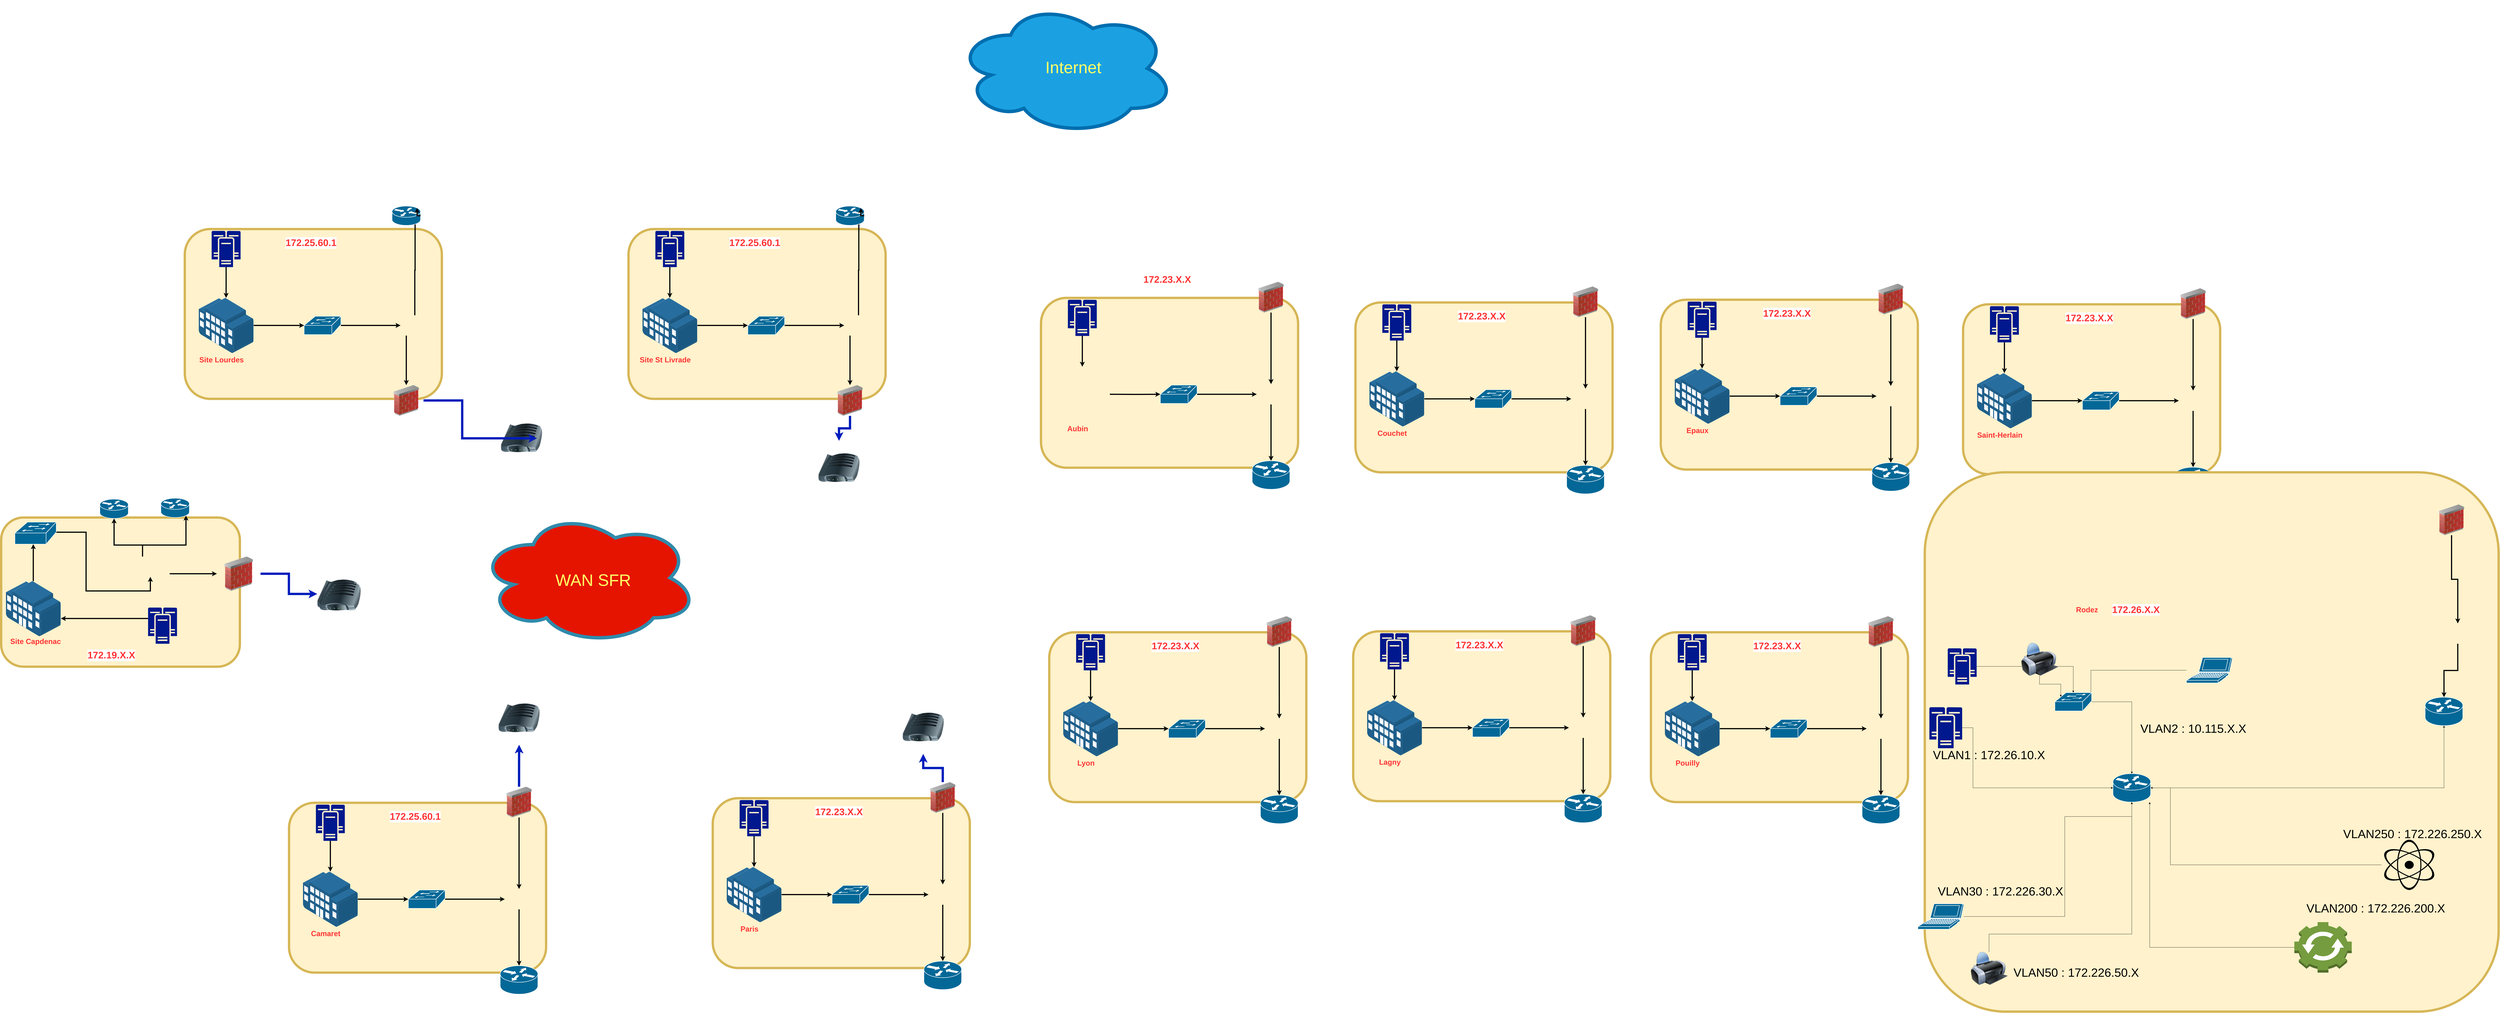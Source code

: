 <mxfile version="14.5.1" type="device"><diagram id="l2aKFoh6-Bn0gOPZ2l0T" name="Page-1"><mxGraphModel dx="4309" dy="4621" grid="1" gridSize="10" guides="1" tooltips="1" connect="1" arrows="1" fold="1" page="1" pageScale="1" pageWidth="1169" pageHeight="827" math="0" shadow="0"><root><mxCell id="0"/><mxCell id="1" parent="0"/><mxCell id="MeoReN63lovVgYWTJvPZ-53" value="" style="ellipse;shape=cloud;whiteSpace=wrap;html=1;fillColor=#e51400;strokeWidth=15;perimeterSpacing=10;fontColor=#ffffff;strokeColor=#308AAB;" parent="1" vertex="1"><mxGeometry x="1590" y="280" width="953" height="580" as="geometry"/></mxCell><mxCell id="xgIudTKWsbTS0p0rVDBy-1" value="" style="rounded=1;whiteSpace=wrap;html=1;fillColor=#fff2cc;strokeColor=#d6b656;strokeWidth=10;" parent="1" vertex="1"><mxGeometry x="-490" y="307" width="1040" height="650" as="geometry"/></mxCell><mxCell id="MeoReN63lovVgYWTJvPZ-72" style="edgeStyle=orthogonalEdgeStyle;rounded=0;orthogonalLoop=1;jettySize=auto;html=1;entryX=0.5;entryY=1;entryDx=0;entryDy=0;strokeWidth=10;fontColor=#FFFF66;fillColor=#0050ef;strokeColor=#001DBC;" parent="1" source="xgIudTKWsbTS0p0rVDBy-3" target="MeoReN63lovVgYWTJvPZ-70" edge="1"><mxGeometry relative="1" as="geometry"/></mxCell><mxCell id="xgIudTKWsbTS0p0rVDBy-3" value="" style="image;html=1;image=img/lib/clip_art/networking/Firewall_02_128x128.png;strokeWidth=10;" parent="1" vertex="1"><mxGeometry x="450" y="477" width="190" height="150" as="geometry"/></mxCell><mxCell id="xgIudTKWsbTS0p0rVDBy-13" style="edgeStyle=orthogonalEdgeStyle;rounded=0;orthogonalLoop=1;jettySize=auto;html=1;strokeWidth=5;" parent="1" source="xgIudTKWsbTS0p0rVDBy-4" target="xgIudTKWsbTS0p0rVDBy-5" edge="1"><mxGeometry relative="1" as="geometry"><Array as="points"><mxPoint x="-350" y="467"/><mxPoint x="-350" y="467"/></Array></mxGeometry></mxCell><mxCell id="xgIudTKWsbTS0p0rVDBy-4" value="" style="points=[];aspect=fixed;html=1;align=center;shadow=0;dashed=0;image;image=img/lib/allied_telesis/buildings/Large_Building.svg;strokeWidth=10;" parent="1" vertex="1"><mxGeometry x="-470" y="584" width="240" height="240" as="geometry"/></mxCell><mxCell id="xgIudTKWsbTS0p0rVDBy-14" style="edgeStyle=orthogonalEdgeStyle;rounded=0;orthogonalLoop=1;jettySize=auto;html=1;strokeWidth=5;" parent="1" source="xgIudTKWsbTS0p0rVDBy-5" target="xgIudTKWsbTS0p0rVDBy-10" edge="1"><mxGeometry relative="1" as="geometry"><Array as="points"><mxPoint x="-120" y="371"/><mxPoint x="-120" y="627"/><mxPoint x="160" y="627"/></Array></mxGeometry></mxCell><mxCell id="xgIudTKWsbTS0p0rVDBy-5" value="" style="shape=mxgraph.cisco.switches.workgroup_switch;html=1;pointerEvents=1;dashed=0;fillColor=#036897;strokeColor=#ffffff;strokeWidth=2;verticalLabelPosition=bottom;verticalAlign=top;align=center;outlineConnect=0;" parent="1" vertex="1"><mxGeometry x="-430" y="327" width="180" height="96" as="geometry"/></mxCell><mxCell id="xgIudTKWsbTS0p0rVDBy-8" value="&lt;font style=&quot;font-size: 32px&quot; color=&quot;#ff3333&quot;&gt;&lt;b&gt;Site Capdenac&lt;/b&gt;&lt;/font&gt;" style="text;html=1;strokeColor=none;fillColor=none;align=center;verticalAlign=middle;whiteSpace=wrap;rounded=0;" parent="1" vertex="1"><mxGeometry x="-490" y="837" width="300" height="20" as="geometry"/></mxCell><mxCell id="xgIudTKWsbTS0p0rVDBy-56" style="edgeStyle=orthogonalEdgeStyle;rounded=0;orthogonalLoop=1;jettySize=auto;html=1;entryX=0.5;entryY=1;entryDx=0;entryDy=0;entryPerimeter=0;strokeWidth=5;" parent="1" source="xgIudTKWsbTS0p0rVDBy-10" target="xgIudTKWsbTS0p0rVDBy-17" edge="1"><mxGeometry relative="1" as="geometry"><Array as="points"><mxPoint x="126" y="427"/><mxPoint x="2" y="427"/></Array></mxGeometry></mxCell><mxCell id="xgIudTKWsbTS0p0rVDBy-57" style="edgeStyle=orthogonalEdgeStyle;rounded=0;orthogonalLoop=1;jettySize=auto;html=1;entryX=0.88;entryY=0.9;entryDx=0;entryDy=0;entryPerimeter=0;strokeWidth=5;" parent="1" source="xgIudTKWsbTS0p0rVDBy-10" target="xgIudTKWsbTS0p0rVDBy-16" edge="1"><mxGeometry relative="1" as="geometry"><Array as="points"><mxPoint x="126" y="427"/><mxPoint x="315" y="427"/></Array></mxGeometry></mxCell><mxCell id="xgIudTKWsbTS0p0rVDBy-58" style="edgeStyle=orthogonalEdgeStyle;rounded=0;orthogonalLoop=1;jettySize=auto;html=1;strokeWidth=5;" parent="1" source="xgIudTKWsbTS0p0rVDBy-10" target="xgIudTKWsbTS0p0rVDBy-3" edge="1"><mxGeometry relative="1" as="geometry"><Array as="points"><mxPoint x="300" y="552"/><mxPoint x="300" y="552"/></Array></mxGeometry></mxCell><mxCell id="xgIudTKWsbTS0p0rVDBy-10" value="" style="shape=image;verticalLabelPosition=bottom;labelBackgroundColor=#ffffff;verticalAlign=top;aspect=fixed;imageAspect=0;image=https://blog.boll.ch/wp-content/uploads/2019/07/featuredimage-watchguard-transparent.png;" parent="1" vertex="1"><mxGeometry x="120" y="477" width="124.1" height="88.54" as="geometry"/></mxCell><mxCell id="xgIudTKWsbTS0p0rVDBy-12" style="edgeStyle=orthogonalEdgeStyle;rounded=0;orthogonalLoop=1;jettySize=auto;html=1;strokeWidth=5;" parent="1" source="xgIudTKWsbTS0p0rVDBy-11" target="xgIudTKWsbTS0p0rVDBy-4" edge="1"><mxGeometry relative="1" as="geometry"><Array as="points"><mxPoint x="-10" y="747"/><mxPoint x="-10" y="747"/></Array></mxGeometry></mxCell><mxCell id="xgIudTKWsbTS0p0rVDBy-11" value="" style="aspect=fixed;pointerEvents=1;shadow=0;dashed=0;html=1;strokeColor=none;labelPosition=center;verticalLabelPosition=bottom;verticalAlign=top;align=center;fillColor=#00188D;shape=mxgraph.mscae.enterprise.cluster_server" parent="1" vertex="1"><mxGeometry x="150" y="699.37" width="126.1" height="157.63" as="geometry"/></mxCell><mxCell id="xgIudTKWsbTS0p0rVDBy-16" value="" style="shape=mxgraph.cisco.routers.router;html=1;pointerEvents=1;dashed=0;fillColor=#036897;strokeColor=#ffffff;strokeWidth=2;verticalLabelPosition=bottom;verticalAlign=top;align=center;outlineConnect=0;" parent="1" vertex="1"><mxGeometry x="206" y="223" width="124" height="84" as="geometry"/></mxCell><mxCell id="xgIudTKWsbTS0p0rVDBy-17" value="" style="shape=mxgraph.cisco.routers.router;html=1;pointerEvents=1;dashed=0;fillColor=#036897;strokeColor=#ffffff;strokeWidth=2;verticalLabelPosition=bottom;verticalAlign=top;align=center;outlineConnect=0;" parent="1" vertex="1"><mxGeometry x="-60" y="227" width="124" height="84" as="geometry"/></mxCell><mxCell id="xgIudTKWsbTS0p0rVDBy-21" value="&lt;font color=&quot;#ff3333&quot; size=&quot;1&quot;&gt;&lt;b style=&quot;font-size: 42px&quot;&gt;172.19.X.X&lt;/b&gt;&lt;/font&gt;" style="text;html=1;align=center;verticalAlign=middle;whiteSpace=wrap;rounded=0;labelBackgroundColor=#ffffff;" parent="1" vertex="1"><mxGeometry x="-160" y="897" width="300" height="20" as="geometry"/></mxCell><mxCell id="xgIudTKWsbTS0p0rVDBy-37" value="" style="rounded=1;whiteSpace=wrap;html=1;fillColor=#fff2cc;strokeColor=#d6b656;strokeWidth=10;" parent="1" vertex="1"><mxGeometry x="310" y="-950" width="1120" height="740" as="geometry"/></mxCell><mxCell id="xgIudTKWsbTS0p0rVDBy-38" value="" style="image;html=1;image=img/lib/clip_art/networking/Firewall_02_128x128.png;strokeWidth=10;" parent="1" vertex="1"><mxGeometry x="1200" y="-270" width="150" height="134" as="geometry"/></mxCell><mxCell id="xgIudTKWsbTS0p0rVDBy-39" style="edgeStyle=orthogonalEdgeStyle;rounded=0;orthogonalLoop=1;jettySize=auto;html=1;strokeWidth=5;" parent="1" source="xgIudTKWsbTS0p0rVDBy-40" target="xgIudTKWsbTS0p0rVDBy-42" edge="1"><mxGeometry relative="1" as="geometry"/></mxCell><mxCell id="xgIudTKWsbTS0p0rVDBy-40" value="" style="points=[];aspect=fixed;html=1;align=center;shadow=0;dashed=0;image;image=img/lib/allied_telesis/buildings/Large_Building.svg;strokeWidth=10;" parent="1" vertex="1"><mxGeometry x="370" y="-650" width="240" height="240" as="geometry"/></mxCell><mxCell id="xgIudTKWsbTS0p0rVDBy-62" style="edgeStyle=orthogonalEdgeStyle;rounded=0;orthogonalLoop=1;jettySize=auto;html=1;entryX=0;entryY=0.5;entryDx=0;entryDy=0;strokeWidth=5;" parent="1" source="xgIudTKWsbTS0p0rVDBy-42" target="xgIudTKWsbTS0p0rVDBy-46" edge="1"><mxGeometry relative="1" as="geometry"/></mxCell><mxCell id="xgIudTKWsbTS0p0rVDBy-42" value="" style="shape=mxgraph.cisco.switches.workgroup_switch;html=1;pointerEvents=1;dashed=0;fillColor=#036897;strokeColor=#ffffff;strokeWidth=2;verticalLabelPosition=bottom;verticalAlign=top;align=center;outlineConnect=0;" parent="1" vertex="1"><mxGeometry x="830" y="-570" width="160" height="80" as="geometry"/></mxCell><mxCell id="xgIudTKWsbTS0p0rVDBy-67" style="edgeStyle=orthogonalEdgeStyle;rounded=0;orthogonalLoop=1;jettySize=auto;html=1;strokeWidth=5;" parent="1" source="xgIudTKWsbTS0p0rVDBy-46" target="xgIudTKWsbTS0p0rVDBy-38" edge="1"><mxGeometry relative="1" as="geometry"><Array as="points"><mxPoint x="1275" y="-420"/><mxPoint x="1275" y="-420"/></Array></mxGeometry></mxCell><mxCell id="xgIudTKWsbTS0p0rVDBy-70" style="edgeStyle=orthogonalEdgeStyle;rounded=0;orthogonalLoop=1;jettySize=auto;html=1;entryX=0.809;entryY=0.635;entryDx=0;entryDy=0;entryPerimeter=0;strokeWidth=5;" parent="1" source="xgIudTKWsbTS0p0rVDBy-46" target="xgIudTKWsbTS0p0rVDBy-49" edge="1"><mxGeometry relative="1" as="geometry"/></mxCell><mxCell id="xgIudTKWsbTS0p0rVDBy-46" value="" style="shape=image;verticalLabelPosition=bottom;labelBackgroundColor=#ffffff;verticalAlign=top;aspect=fixed;imageAspect=0;image=https://blog.boll.ch/wp-content/uploads/2019/07/featuredimage-watchguard-transparent.png;" parent="1" vertex="1"><mxGeometry x="1250" y="-574.27" width="124.1" height="88.54" as="geometry"/></mxCell><mxCell id="xgIudTKWsbTS0p0rVDBy-59" style="edgeStyle=orthogonalEdgeStyle;rounded=0;orthogonalLoop=1;jettySize=auto;html=1;strokeWidth=5;" parent="1" source="xgIudTKWsbTS0p0rVDBy-48" target="xgIudTKWsbTS0p0rVDBy-40" edge="1"><mxGeometry relative="1" as="geometry"/></mxCell><mxCell id="xgIudTKWsbTS0p0rVDBy-48" value="" style="aspect=fixed;pointerEvents=1;shadow=0;dashed=0;html=1;strokeColor=none;labelPosition=center;verticalLabelPosition=bottom;verticalAlign=top;align=center;fillColor=#00188D;shape=mxgraph.mscae.enterprise.cluster_server" parent="1" vertex="1"><mxGeometry x="426.95" y="-941.81" width="126.1" height="157.63" as="geometry"/></mxCell><mxCell id="xgIudTKWsbTS0p0rVDBy-49" value="" style="shape=mxgraph.cisco.routers.router;html=1;pointerEvents=1;dashed=0;fillColor=#036897;strokeColor=#ffffff;strokeWidth=2;verticalLabelPosition=bottom;verticalAlign=top;align=center;outlineConnect=0;" parent="1" vertex="1"><mxGeometry x="1213" y="-1050" width="124" height="84" as="geometry"/></mxCell><mxCell id="xgIudTKWsbTS0p0rVDBy-51" value="&lt;font color=&quot;#ff3333&quot; size=&quot;1&quot;&gt;&lt;b style=&quot;font-size: 42px&quot;&gt;172.25.60.1&lt;/b&gt;&lt;/font&gt;" style="text;html=1;strokeColor=none;fillColor=none;align=center;verticalAlign=middle;whiteSpace=wrap;rounded=0;labelBackgroundColor=#FFFFFF;" parent="1" vertex="1"><mxGeometry x="710" y="-900" width="300" height="20" as="geometry"/></mxCell><mxCell id="xgIudTKWsbTS0p0rVDBy-52" value="&lt;font style=&quot;font-size: 32px&quot; color=&quot;#ff3333&quot;&gt;&lt;b&gt;Site Lourdes&lt;/b&gt;&lt;/font&gt;" style="text;html=1;strokeColor=none;fillColor=none;align=center;verticalAlign=middle;whiteSpace=wrap;rounded=0;" parent="1" vertex="1"><mxGeometry x="320" y="-390" width="300" height="20" as="geometry"/></mxCell><mxCell id="xgIudTKWsbTS0p0rVDBy-69" style="edgeStyle=orthogonalEdgeStyle;rounded=0;orthogonalLoop=1;jettySize=auto;html=1;exitX=1;exitY=0.5;exitDx=0;exitDy=0;exitPerimeter=0;entryX=0.88;entryY=0.1;entryDx=0;entryDy=0;entryPerimeter=0;strokeWidth=5;" parent="1" source="xgIudTKWsbTS0p0rVDBy-49" target="xgIudTKWsbTS0p0rVDBy-49" edge="1"><mxGeometry relative="1" as="geometry"/></mxCell><mxCell id="MeoReN63lovVgYWTJvPZ-1" value="" style="rounded=1;whiteSpace=wrap;html=1;fillColor=#fff2cc;strokeColor=#d6b656;strokeWidth=10;" parent="1" vertex="1"><mxGeometry x="2243" y="-950" width="1120" height="740" as="geometry"/></mxCell><mxCell id="MeoReN63lovVgYWTJvPZ-91" style="edgeStyle=orthogonalEdgeStyle;rounded=0;orthogonalLoop=1;jettySize=auto;html=1;strokeWidth=10;fontColor=#FFFF66;fillColor=#0050ef;strokeColor=#001DBC;" parent="1" source="MeoReN63lovVgYWTJvPZ-2" target="MeoReN63lovVgYWTJvPZ-89" edge="1"><mxGeometry relative="1" as="geometry"/></mxCell><mxCell id="MeoReN63lovVgYWTJvPZ-2" value="" style="image;html=1;image=img/lib/clip_art/networking/Firewall_02_128x128.png;strokeWidth=10;" parent="1" vertex="1"><mxGeometry x="3133" y="-270" width="150" height="134" as="geometry"/></mxCell><mxCell id="MeoReN63lovVgYWTJvPZ-3" style="edgeStyle=orthogonalEdgeStyle;rounded=0;orthogonalLoop=1;jettySize=auto;html=1;strokeWidth=5;" parent="1" source="MeoReN63lovVgYWTJvPZ-4" target="MeoReN63lovVgYWTJvPZ-6" edge="1"><mxGeometry relative="1" as="geometry"/></mxCell><mxCell id="MeoReN63lovVgYWTJvPZ-4" value="" style="points=[];aspect=fixed;html=1;align=center;shadow=0;dashed=0;image;image=img/lib/allied_telesis/buildings/Large_Building.svg;strokeWidth=10;" parent="1" vertex="1"><mxGeometry x="2303" y="-650" width="240" height="240" as="geometry"/></mxCell><mxCell id="MeoReN63lovVgYWTJvPZ-5" style="edgeStyle=orthogonalEdgeStyle;rounded=0;orthogonalLoop=1;jettySize=auto;html=1;entryX=0;entryY=0.5;entryDx=0;entryDy=0;strokeWidth=5;" parent="1" source="MeoReN63lovVgYWTJvPZ-6" target="MeoReN63lovVgYWTJvPZ-9" edge="1"><mxGeometry relative="1" as="geometry"/></mxCell><mxCell id="MeoReN63lovVgYWTJvPZ-6" value="" style="shape=mxgraph.cisco.switches.workgroup_switch;html=1;pointerEvents=1;dashed=0;fillColor=#036897;strokeColor=#ffffff;strokeWidth=2;verticalLabelPosition=bottom;verticalAlign=top;align=center;outlineConnect=0;" parent="1" vertex="1"><mxGeometry x="2763" y="-570" width="160" height="80" as="geometry"/></mxCell><mxCell id="MeoReN63lovVgYWTJvPZ-7" style="edgeStyle=orthogonalEdgeStyle;rounded=0;orthogonalLoop=1;jettySize=auto;html=1;strokeWidth=5;" parent="1" source="MeoReN63lovVgYWTJvPZ-9" target="MeoReN63lovVgYWTJvPZ-2" edge="1"><mxGeometry relative="1" as="geometry"><Array as="points"><mxPoint x="3208" y="-420"/><mxPoint x="3208" y="-420"/></Array></mxGeometry></mxCell><mxCell id="MeoReN63lovVgYWTJvPZ-8" style="edgeStyle=orthogonalEdgeStyle;rounded=0;orthogonalLoop=1;jettySize=auto;html=1;entryX=0.809;entryY=0.635;entryDx=0;entryDy=0;entryPerimeter=0;strokeWidth=5;" parent="1" source="MeoReN63lovVgYWTJvPZ-9" target="MeoReN63lovVgYWTJvPZ-12" edge="1"><mxGeometry relative="1" as="geometry"/></mxCell><mxCell id="MeoReN63lovVgYWTJvPZ-9" value="" style="shape=image;verticalLabelPosition=bottom;labelBackgroundColor=#ffffff;verticalAlign=top;aspect=fixed;imageAspect=0;image=https://blog.boll.ch/wp-content/uploads/2019/07/featuredimage-watchguard-transparent.png;" parent="1" vertex="1"><mxGeometry x="3183" y="-574.27" width="124.1" height="88.54" as="geometry"/></mxCell><mxCell id="MeoReN63lovVgYWTJvPZ-10" style="edgeStyle=orthogonalEdgeStyle;rounded=0;orthogonalLoop=1;jettySize=auto;html=1;strokeWidth=5;" parent="1" source="MeoReN63lovVgYWTJvPZ-11" target="MeoReN63lovVgYWTJvPZ-4" edge="1"><mxGeometry relative="1" as="geometry"/></mxCell><mxCell id="MeoReN63lovVgYWTJvPZ-11" value="" style="aspect=fixed;pointerEvents=1;shadow=0;dashed=0;html=1;strokeColor=none;labelPosition=center;verticalLabelPosition=bottom;verticalAlign=top;align=center;fillColor=#00188D;shape=mxgraph.mscae.enterprise.cluster_server" parent="1" vertex="1"><mxGeometry x="2359.95" y="-941.81" width="126.1" height="157.63" as="geometry"/></mxCell><mxCell id="MeoReN63lovVgYWTJvPZ-12" value="" style="shape=mxgraph.cisco.routers.router;html=1;pointerEvents=1;dashed=0;fillColor=#036897;strokeColor=#ffffff;strokeWidth=2;verticalLabelPosition=bottom;verticalAlign=top;align=center;outlineConnect=0;" parent="1" vertex="1"><mxGeometry x="3146" y="-1050" width="124" height="84" as="geometry"/></mxCell><mxCell id="MeoReN63lovVgYWTJvPZ-13" value="&lt;font color=&quot;#ff3333&quot; size=&quot;1&quot;&gt;&lt;b style=&quot;font-size: 42px&quot;&gt;172.25.60.1&lt;/b&gt;&lt;/font&gt;" style="text;html=1;strokeColor=none;fillColor=none;align=center;verticalAlign=middle;whiteSpace=wrap;rounded=0;labelBackgroundColor=#FFFFFF;" parent="1" vertex="1"><mxGeometry x="2643" y="-900" width="300" height="20" as="geometry"/></mxCell><mxCell id="MeoReN63lovVgYWTJvPZ-14" value="&lt;font style=&quot;font-size: 32px&quot; color=&quot;#ff3333&quot;&gt;&lt;b&gt;Site St Livrade&lt;/b&gt;&lt;/font&gt;" style="text;html=1;strokeColor=none;fillColor=none;align=center;verticalAlign=middle;whiteSpace=wrap;rounded=0;" parent="1" vertex="1"><mxGeometry x="2253" y="-390" width="300" height="20" as="geometry"/></mxCell><mxCell id="MeoReN63lovVgYWTJvPZ-15" style="edgeStyle=orthogonalEdgeStyle;rounded=0;orthogonalLoop=1;jettySize=auto;html=1;exitX=1;exitY=0.5;exitDx=0;exitDy=0;exitPerimeter=0;entryX=0.88;entryY=0.1;entryDx=0;entryDy=0;entryPerimeter=0;strokeWidth=5;" parent="1" source="MeoReN63lovVgYWTJvPZ-12" target="MeoReN63lovVgYWTJvPZ-12" edge="1"><mxGeometry relative="1" as="geometry"/></mxCell><mxCell id="MeoReN63lovVgYWTJvPZ-20" value="" style="rounded=1;whiteSpace=wrap;html=1;fillColor=#fff2cc;strokeColor=#d6b656;strokeWidth=10;" parent="1" vertex="1"><mxGeometry x="764.1" y="1550" width="1120" height="740" as="geometry"/></mxCell><mxCell id="MeoReN63lovVgYWTJvPZ-35" style="edgeStyle=orthogonalEdgeStyle;rounded=0;orthogonalLoop=1;jettySize=auto;html=1;strokeWidth=5;" parent="1" source="MeoReN63lovVgYWTJvPZ-21" target="MeoReN63lovVgYWTJvPZ-28" edge="1"><mxGeometry relative="1" as="geometry"/></mxCell><mxCell id="MeoReN63lovVgYWTJvPZ-21" value="" style="image;html=1;image=img/lib/clip_art/networking/Firewall_02_128x128.png;strokeWidth=10;" parent="1" vertex="1"><mxGeometry x="1691.15" y="1480" width="150" height="134" as="geometry"/></mxCell><mxCell id="MeoReN63lovVgYWTJvPZ-22" style="edgeStyle=orthogonalEdgeStyle;rounded=0;orthogonalLoop=1;jettySize=auto;html=1;strokeWidth=5;" parent="1" source="MeoReN63lovVgYWTJvPZ-23" target="MeoReN63lovVgYWTJvPZ-25" edge="1"><mxGeometry relative="1" as="geometry"/></mxCell><mxCell id="MeoReN63lovVgYWTJvPZ-23" value="" style="points=[];aspect=fixed;html=1;align=center;shadow=0;dashed=0;image;image=img/lib/allied_telesis/buildings/Large_Building.svg;strokeWidth=10;" parent="1" vertex="1"><mxGeometry x="824.1" y="1850" width="240" height="240" as="geometry"/></mxCell><mxCell id="MeoReN63lovVgYWTJvPZ-24" style="edgeStyle=orthogonalEdgeStyle;rounded=0;orthogonalLoop=1;jettySize=auto;html=1;entryX=0;entryY=0.5;entryDx=0;entryDy=0;strokeWidth=5;" parent="1" source="MeoReN63lovVgYWTJvPZ-25" target="MeoReN63lovVgYWTJvPZ-28" edge="1"><mxGeometry relative="1" as="geometry"/></mxCell><mxCell id="MeoReN63lovVgYWTJvPZ-25" value="" style="shape=mxgraph.cisco.switches.workgroup_switch;html=1;pointerEvents=1;dashed=0;fillColor=#036897;strokeColor=#ffffff;strokeWidth=2;verticalLabelPosition=bottom;verticalAlign=top;align=center;outlineConnect=0;" parent="1" vertex="1"><mxGeometry x="1284.1" y="1930" width="160" height="80" as="geometry"/></mxCell><mxCell id="MeoReN63lovVgYWTJvPZ-36" style="edgeStyle=orthogonalEdgeStyle;rounded=0;orthogonalLoop=1;jettySize=auto;html=1;strokeWidth=5;" parent="1" source="MeoReN63lovVgYWTJvPZ-28" target="MeoReN63lovVgYWTJvPZ-31" edge="1"><mxGeometry relative="1" as="geometry"/></mxCell><mxCell id="MeoReN63lovVgYWTJvPZ-28" value="" style="shape=image;verticalLabelPosition=bottom;labelBackgroundColor=#ffffff;verticalAlign=top;aspect=fixed;imageAspect=0;image=https://blog.boll.ch/wp-content/uploads/2019/07/featuredimage-watchguard-transparent.png;" parent="1" vertex="1"><mxGeometry x="1704.1" y="1925.73" width="124.1" height="88.54" as="geometry"/></mxCell><mxCell id="MeoReN63lovVgYWTJvPZ-29" style="edgeStyle=orthogonalEdgeStyle;rounded=0;orthogonalLoop=1;jettySize=auto;html=1;strokeWidth=5;" parent="1" source="MeoReN63lovVgYWTJvPZ-30" target="MeoReN63lovVgYWTJvPZ-23" edge="1"><mxGeometry relative="1" as="geometry"/></mxCell><mxCell id="MeoReN63lovVgYWTJvPZ-30" value="" style="aspect=fixed;pointerEvents=1;shadow=0;dashed=0;html=1;strokeColor=none;labelPosition=center;verticalLabelPosition=bottom;verticalAlign=top;align=center;fillColor=#00188D;shape=mxgraph.mscae.enterprise.cluster_server" parent="1" vertex="1"><mxGeometry x="881.05" y="1558.19" width="126.1" height="157.63" as="geometry"/></mxCell><mxCell id="MeoReN63lovVgYWTJvPZ-31" value="" style="shape=mxgraph.cisco.routers.router;html=1;pointerEvents=1;dashed=0;fillColor=#036897;strokeColor=#ffffff;strokeWidth=2;verticalLabelPosition=bottom;verticalAlign=top;align=center;outlineConnect=0;" parent="1" vertex="1"><mxGeometry x="1684.15" y="2260" width="164" height="124" as="geometry"/></mxCell><mxCell id="MeoReN63lovVgYWTJvPZ-32" value="&lt;font color=&quot;#ff3333&quot; size=&quot;1&quot;&gt;&lt;b style=&quot;font-size: 42px&quot;&gt;172.25.60.1&lt;/b&gt;&lt;/font&gt;" style="text;html=1;strokeColor=none;fillColor=none;align=center;verticalAlign=middle;whiteSpace=wrap;rounded=0;labelBackgroundColor=#FFFFFF;" parent="1" vertex="1"><mxGeometry x="1164.1" y="1600" width="300" height="20" as="geometry"/></mxCell><mxCell id="MeoReN63lovVgYWTJvPZ-33" value="&lt;font style=&quot;font-size: 32px&quot; color=&quot;#ff3333&quot;&gt;&lt;b&gt;Camaret&lt;/b&gt;&lt;/font&gt;" style="text;html=1;strokeColor=none;fillColor=none;align=center;verticalAlign=middle;whiteSpace=wrap;rounded=0;" parent="1" vertex="1"><mxGeometry x="774.1" y="2110" width="300" height="20" as="geometry"/></mxCell><mxCell id="MeoReN63lovVgYWTJvPZ-37" value="" style="rounded=1;whiteSpace=wrap;html=1;fillColor=#fff2cc;strokeColor=#d6b656;strokeWidth=10;" parent="1" vertex="1"><mxGeometry x="2610" y="1530" width="1120" height="740" as="geometry"/></mxCell><mxCell id="MeoReN63lovVgYWTJvPZ-38" style="edgeStyle=orthogonalEdgeStyle;rounded=0;orthogonalLoop=1;jettySize=auto;html=1;strokeWidth=5;" parent="1" source="MeoReN63lovVgYWTJvPZ-39" target="MeoReN63lovVgYWTJvPZ-45" edge="1"><mxGeometry relative="1" as="geometry"/></mxCell><mxCell id="MeoReN63lovVgYWTJvPZ-88" style="edgeStyle=orthogonalEdgeStyle;rounded=0;orthogonalLoop=1;jettySize=auto;html=1;strokeWidth=10;fontColor=#FFFF66;fillColor=#0050ef;strokeColor=#001DBC;" parent="1" source="MeoReN63lovVgYWTJvPZ-39" target="MeoReN63lovVgYWTJvPZ-83" edge="1"><mxGeometry relative="1" as="geometry"/></mxCell><mxCell id="MeoReN63lovVgYWTJvPZ-39" value="" style="image;html=1;image=img/lib/clip_art/networking/Firewall_02_128x128.png;strokeWidth=10;" parent="1" vertex="1"><mxGeometry x="3537.05" y="1460" width="150" height="134" as="geometry"/></mxCell><mxCell id="MeoReN63lovVgYWTJvPZ-40" style="edgeStyle=orthogonalEdgeStyle;rounded=0;orthogonalLoop=1;jettySize=auto;html=1;strokeWidth=5;" parent="1" source="MeoReN63lovVgYWTJvPZ-41" target="MeoReN63lovVgYWTJvPZ-43" edge="1"><mxGeometry relative="1" as="geometry"/></mxCell><mxCell id="MeoReN63lovVgYWTJvPZ-41" value="" style="points=[];aspect=fixed;html=1;align=center;shadow=0;dashed=0;image;image=img/lib/allied_telesis/buildings/Large_Building.svg;strokeWidth=10;" parent="1" vertex="1"><mxGeometry x="2670" y="1830" width="240" height="240" as="geometry"/></mxCell><mxCell id="MeoReN63lovVgYWTJvPZ-42" style="edgeStyle=orthogonalEdgeStyle;rounded=0;orthogonalLoop=1;jettySize=auto;html=1;entryX=0;entryY=0.5;entryDx=0;entryDy=0;strokeWidth=5;" parent="1" source="MeoReN63lovVgYWTJvPZ-43" target="MeoReN63lovVgYWTJvPZ-45" edge="1"><mxGeometry relative="1" as="geometry"/></mxCell><mxCell id="MeoReN63lovVgYWTJvPZ-43" value="" style="shape=mxgraph.cisco.switches.workgroup_switch;html=1;pointerEvents=1;dashed=0;fillColor=#036897;strokeColor=#ffffff;strokeWidth=2;verticalLabelPosition=bottom;verticalAlign=top;align=center;outlineConnect=0;" parent="1" vertex="1"><mxGeometry x="3130" y="1910" width="160" height="80" as="geometry"/></mxCell><mxCell id="MeoReN63lovVgYWTJvPZ-44" style="edgeStyle=orthogonalEdgeStyle;rounded=0;orthogonalLoop=1;jettySize=auto;html=1;strokeWidth=5;" parent="1" source="MeoReN63lovVgYWTJvPZ-45" target="MeoReN63lovVgYWTJvPZ-48" edge="1"><mxGeometry relative="1" as="geometry"/></mxCell><mxCell id="MeoReN63lovVgYWTJvPZ-45" value="" style="shape=image;verticalLabelPosition=bottom;labelBackgroundColor=#ffffff;verticalAlign=top;aspect=fixed;imageAspect=0;image=https://blog.boll.ch/wp-content/uploads/2019/07/featuredimage-watchguard-transparent.png;" parent="1" vertex="1"><mxGeometry x="3550" y="1905.73" width="124.1" height="88.54" as="geometry"/></mxCell><mxCell id="MeoReN63lovVgYWTJvPZ-46" style="edgeStyle=orthogonalEdgeStyle;rounded=0;orthogonalLoop=1;jettySize=auto;html=1;strokeWidth=5;" parent="1" source="MeoReN63lovVgYWTJvPZ-47" target="MeoReN63lovVgYWTJvPZ-41" edge="1"><mxGeometry relative="1" as="geometry"/></mxCell><mxCell id="MeoReN63lovVgYWTJvPZ-47" value="" style="aspect=fixed;pointerEvents=1;shadow=0;dashed=0;html=1;strokeColor=none;labelPosition=center;verticalLabelPosition=bottom;verticalAlign=top;align=center;fillColor=#00188D;shape=mxgraph.mscae.enterprise.cluster_server" parent="1" vertex="1"><mxGeometry x="2726.95" y="1538.19" width="126.1" height="157.63" as="geometry"/></mxCell><mxCell id="MeoReN63lovVgYWTJvPZ-48" value="" style="shape=mxgraph.cisco.routers.router;html=1;pointerEvents=1;dashed=0;fillColor=#036897;strokeColor=#ffffff;strokeWidth=2;verticalLabelPosition=bottom;verticalAlign=top;align=center;outlineConnect=0;" parent="1" vertex="1"><mxGeometry x="3530.05" y="2240" width="164" height="124" as="geometry"/></mxCell><mxCell id="MeoReN63lovVgYWTJvPZ-49" value="&lt;font color=&quot;#ff3333&quot; size=&quot;1&quot;&gt;&lt;b style=&quot;font-size: 42px&quot;&gt;172.23.X.X&lt;/b&gt;&lt;/font&gt;" style="text;html=1;strokeColor=none;fillColor=none;align=center;verticalAlign=middle;whiteSpace=wrap;rounded=0;labelBackgroundColor=#FFFFFF;" parent="1" vertex="1"><mxGeometry x="3010" y="1580" width="300" height="20" as="geometry"/></mxCell><mxCell id="MeoReN63lovVgYWTJvPZ-50" value="&lt;font style=&quot;font-size: 32px&quot; color=&quot;#ff3333&quot;&gt;&lt;b&gt;Paris&lt;/b&gt;&lt;/font&gt;" style="text;html=1;strokeColor=none;fillColor=none;align=center;verticalAlign=middle;whiteSpace=wrap;rounded=0;" parent="1" vertex="1"><mxGeometry x="2620" y="2090" width="300" height="20" as="geometry"/></mxCell><mxCell id="MeoReN63lovVgYWTJvPZ-52" value="&lt;font style=&quot;font-size: 72px&quot;&gt;WAN SFR&lt;/font&gt;" style="text;html=1;strokeColor=none;fillColor=none;align=center;verticalAlign=middle;whiteSpace=wrap;rounded=0;labelBackgroundColor=none;fontColor=#FFFF66;" parent="1" vertex="1"><mxGeometry x="1888" y="530" width="402" height="100" as="geometry"/></mxCell><mxCell id="MeoReN63lovVgYWTJvPZ-55" value="" style="ellipse;shape=cloud;whiteSpace=wrap;html=1;fillColor=#1ba1e2;strokeWidth=15;perimeterSpacing=10;fontColor=#ffffff;strokeColor=#006EAF;" parent="1" vertex="1"><mxGeometry x="3670" y="-1940" width="953" height="580" as="geometry"/></mxCell><mxCell id="MeoReN63lovVgYWTJvPZ-56" value="&lt;font style=&quot;font-size: 72px&quot;&gt;Internet&lt;/font&gt;" style="text;html=1;strokeColor=none;fillColor=none;align=center;verticalAlign=middle;whiteSpace=wrap;rounded=0;labelBackgroundColor=none;fontColor=#FFFF66;" parent="1" vertex="1"><mxGeometry x="3980" y="-1703.82" width="402" height="100" as="geometry"/></mxCell><mxCell id="MeoReN63lovVgYWTJvPZ-70" value="" style="image;html=1;image=img/lib/clip_art/networking/Modem_128x128.png;labelBackgroundColor=none;strokeColor=#308AAB;strokeWidth=15;gradientColor=none;fontColor=#FFFF66;rotation=90;" parent="1" vertex="1"><mxGeometry x="860" y="550" width="234.1" height="180" as="geometry"/></mxCell><mxCell id="MeoReN63lovVgYWTJvPZ-77" value="" style="image;html=1;image=img/lib/clip_art/networking/Modem_128x128.png;labelBackgroundColor=none;strokeColor=#308AAB;strokeWidth=15;gradientColor=none;fontColor=#FFFF66;rotation=90;" parent="1" vertex="1"><mxGeometry x="870" y="560" width="234.1" height="180" as="geometry"/></mxCell><mxCell id="MeoReN63lovVgYWTJvPZ-81" value="" style="image;html=1;image=img/lib/clip_art/networking/Modem_128x128.png;labelBackgroundColor=none;strokeColor=#308AAB;strokeWidth=15;gradientColor=none;fontColor=#FFFF66;rotation=90;" parent="1" vertex="1"><mxGeometry x="1649.45" y="1090" width="234.1" height="180" as="geometry"/></mxCell><mxCell id="MeoReN63lovVgYWTJvPZ-82" style="edgeStyle=orthogonalEdgeStyle;rounded=0;orthogonalLoop=1;jettySize=auto;html=1;strokeWidth=10;fontColor=#FFFF66;fillColor=#0050ef;strokeColor=#001DBC;" parent="1" source="MeoReN63lovVgYWTJvPZ-21" target="MeoReN63lovVgYWTJvPZ-81" edge="1"><mxGeometry relative="1" as="geometry"><mxPoint x="1766" y="1480" as="sourcePoint"/><mxPoint x="1766.5" y="880" as="targetPoint"/></mxGeometry></mxCell><mxCell id="MeoReN63lovVgYWTJvPZ-83" value="" style="image;html=1;image=img/lib/clip_art/networking/Modem_128x128.png;labelBackgroundColor=none;strokeColor=#308AAB;strokeWidth=15;gradientColor=none;fontColor=#FFFF66;rotation=90;" parent="1" vertex="1"><mxGeometry x="3410" y="1130" width="234.1" height="180" as="geometry"/></mxCell><mxCell id="MeoReN63lovVgYWTJvPZ-89" value="" style="image;html=1;image=img/lib/clip_art/networking/Modem_128x128.png;labelBackgroundColor=none;strokeColor=#308AAB;strokeWidth=15;gradientColor=none;fontColor=#FFFF66;rotation=90;" parent="1" vertex="1"><mxGeometry x="3042.95" width="234.1" height="180" as="geometry"/></mxCell><mxCell id="MeoReN63lovVgYWTJvPZ-92" value="" style="image;html=1;image=img/lib/clip_art/networking/Modem_128x128.png;labelBackgroundColor=none;strokeColor=#308AAB;strokeWidth=15;gradientColor=none;fontColor=#FFFF66;rotation=90;" parent="1" vertex="1"><mxGeometry x="1660" y="-130" width="234.1" height="180" as="geometry"/></mxCell><mxCell id="MeoReN63lovVgYWTJvPZ-93" style="edgeStyle=orthogonalEdgeStyle;rounded=0;orthogonalLoop=1;jettySize=auto;html=1;entryX=0.508;entryY=0.125;entryDx=0;entryDy=0;entryPerimeter=0;strokeWidth=10;fontColor=#FFFF66;fillColor=#0050ef;strokeColor=#001DBC;" parent="1" source="xgIudTKWsbTS0p0rVDBy-38" target="MeoReN63lovVgYWTJvPZ-92" edge="1"><mxGeometry relative="1" as="geometry"><mxPoint x="1350" y="-202.667" as="sourcePoint"/><mxPoint x="1774.284" y="355" as="targetPoint"/><Array as="points"/></mxGeometry></mxCell><mxCell id="TXC1fkg2nc34OWT7Y2dT-1" value="" style="rounded=1;whiteSpace=wrap;html=1;fillColor=#fff2cc;strokeColor=#d6b656;strokeWidth=10;" vertex="1" parent="1"><mxGeometry x="4075.95" y="807" width="1120" height="740" as="geometry"/></mxCell><mxCell id="TXC1fkg2nc34OWT7Y2dT-2" style="edgeStyle=orthogonalEdgeStyle;rounded=0;orthogonalLoop=1;jettySize=auto;html=1;strokeWidth=5;" edge="1" parent="1" source="TXC1fkg2nc34OWT7Y2dT-3" target="TXC1fkg2nc34OWT7Y2dT-9"><mxGeometry relative="1" as="geometry"/></mxCell><mxCell id="TXC1fkg2nc34OWT7Y2dT-3" value="" style="image;html=1;image=img/lib/clip_art/networking/Firewall_02_128x128.png;strokeWidth=10;" vertex="1" parent="1"><mxGeometry x="5003" y="737" width="150" height="134" as="geometry"/></mxCell><mxCell id="TXC1fkg2nc34OWT7Y2dT-4" style="edgeStyle=orthogonalEdgeStyle;rounded=0;orthogonalLoop=1;jettySize=auto;html=1;strokeWidth=5;" edge="1" parent="1" source="TXC1fkg2nc34OWT7Y2dT-5" target="TXC1fkg2nc34OWT7Y2dT-7"><mxGeometry relative="1" as="geometry"/></mxCell><mxCell id="TXC1fkg2nc34OWT7Y2dT-5" value="" style="points=[];aspect=fixed;html=1;align=center;shadow=0;dashed=0;image;image=img/lib/allied_telesis/buildings/Large_Building.svg;strokeWidth=10;" vertex="1" parent="1"><mxGeometry x="4135.95" y="1107" width="240" height="240" as="geometry"/></mxCell><mxCell id="TXC1fkg2nc34OWT7Y2dT-6" style="edgeStyle=orthogonalEdgeStyle;rounded=0;orthogonalLoop=1;jettySize=auto;html=1;entryX=0;entryY=0.5;entryDx=0;entryDy=0;strokeWidth=5;" edge="1" parent="1" source="TXC1fkg2nc34OWT7Y2dT-7" target="TXC1fkg2nc34OWT7Y2dT-9"><mxGeometry relative="1" as="geometry"/></mxCell><mxCell id="TXC1fkg2nc34OWT7Y2dT-7" value="" style="shape=mxgraph.cisco.switches.workgroup_switch;html=1;pointerEvents=1;dashed=0;fillColor=#036897;strokeColor=#ffffff;strokeWidth=2;verticalLabelPosition=bottom;verticalAlign=top;align=center;outlineConnect=0;" vertex="1" parent="1"><mxGeometry x="4595.95" y="1187" width="160" height="80" as="geometry"/></mxCell><mxCell id="TXC1fkg2nc34OWT7Y2dT-8" style="edgeStyle=orthogonalEdgeStyle;rounded=0;orthogonalLoop=1;jettySize=auto;html=1;strokeWidth=5;" edge="1" parent="1" source="TXC1fkg2nc34OWT7Y2dT-9" target="TXC1fkg2nc34OWT7Y2dT-12"><mxGeometry relative="1" as="geometry"/></mxCell><mxCell id="TXC1fkg2nc34OWT7Y2dT-9" value="" style="shape=image;verticalLabelPosition=bottom;labelBackgroundColor=#ffffff;verticalAlign=top;aspect=fixed;imageAspect=0;image=https://blog.boll.ch/wp-content/uploads/2019/07/featuredimage-watchguard-transparent.png;" vertex="1" parent="1"><mxGeometry x="5015.95" y="1182.73" width="124.1" height="88.54" as="geometry"/></mxCell><mxCell id="TXC1fkg2nc34OWT7Y2dT-10" style="edgeStyle=orthogonalEdgeStyle;rounded=0;orthogonalLoop=1;jettySize=auto;html=1;strokeWidth=5;" edge="1" parent="1" source="TXC1fkg2nc34OWT7Y2dT-11" target="TXC1fkg2nc34OWT7Y2dT-5"><mxGeometry relative="1" as="geometry"/></mxCell><mxCell id="TXC1fkg2nc34OWT7Y2dT-11" value="" style="aspect=fixed;pointerEvents=1;shadow=0;dashed=0;html=1;strokeColor=none;labelPosition=center;verticalLabelPosition=bottom;verticalAlign=top;align=center;fillColor=#00188D;shape=mxgraph.mscae.enterprise.cluster_server" vertex="1" parent="1"><mxGeometry x="4192.9" y="815.19" width="126.1" height="157.63" as="geometry"/></mxCell><mxCell id="TXC1fkg2nc34OWT7Y2dT-12" value="" style="shape=mxgraph.cisco.routers.router;html=1;pointerEvents=1;dashed=0;fillColor=#036897;strokeColor=#ffffff;strokeWidth=2;verticalLabelPosition=bottom;verticalAlign=top;align=center;outlineConnect=0;" vertex="1" parent="1"><mxGeometry x="4996" y="1517" width="164" height="124" as="geometry"/></mxCell><mxCell id="TXC1fkg2nc34OWT7Y2dT-13" value="&lt;font color=&quot;#ff3333&quot; size=&quot;1&quot;&gt;&lt;b style=&quot;font-size: 42px&quot;&gt;172.23.X.X&lt;/b&gt;&lt;/font&gt;" style="text;html=1;strokeColor=none;fillColor=none;align=center;verticalAlign=middle;whiteSpace=wrap;rounded=0;labelBackgroundColor=#FFFFFF;" vertex="1" parent="1"><mxGeometry x="4475.95" y="857" width="300" height="20" as="geometry"/></mxCell><mxCell id="TXC1fkg2nc34OWT7Y2dT-14" value="&lt;font style=&quot;font-size: 32px&quot; color=&quot;#ff3333&quot;&gt;&lt;b&gt;Lyon&lt;/b&gt;&lt;/font&gt;" style="text;html=1;strokeColor=none;fillColor=none;align=center;verticalAlign=middle;whiteSpace=wrap;rounded=0;" vertex="1" parent="1"><mxGeometry x="4085.95" y="1367" width="300" height="20" as="geometry"/></mxCell><mxCell id="TXC1fkg2nc34OWT7Y2dT-15" value="" style="rounded=1;whiteSpace=wrap;html=1;fillColor=#fff2cc;strokeColor=#d6b656;strokeWidth=10;" vertex="1" parent="1"><mxGeometry x="4040" y="-650" width="1120" height="740" as="geometry"/></mxCell><mxCell id="TXC1fkg2nc34OWT7Y2dT-16" style="edgeStyle=orthogonalEdgeStyle;rounded=0;orthogonalLoop=1;jettySize=auto;html=1;strokeWidth=5;" edge="1" parent="1" source="TXC1fkg2nc34OWT7Y2dT-17" target="TXC1fkg2nc34OWT7Y2dT-23"><mxGeometry relative="1" as="geometry"/></mxCell><mxCell id="TXC1fkg2nc34OWT7Y2dT-17" value="" style="image;html=1;image=img/lib/clip_art/networking/Firewall_02_128x128.png;strokeWidth=10;" vertex="1" parent="1"><mxGeometry x="4967.05" y="-720" width="150" height="134" as="geometry"/></mxCell><mxCell id="TXC1fkg2nc34OWT7Y2dT-18" style="edgeStyle=orthogonalEdgeStyle;rounded=0;orthogonalLoop=1;jettySize=auto;html=1;strokeWidth=5;" edge="1" parent="1" target="TXC1fkg2nc34OWT7Y2dT-21"><mxGeometry relative="1" as="geometry"><mxPoint x="4340" y="-230" as="sourcePoint"/></mxGeometry></mxCell><mxCell id="TXC1fkg2nc34OWT7Y2dT-20" style="edgeStyle=orthogonalEdgeStyle;rounded=0;orthogonalLoop=1;jettySize=auto;html=1;entryX=0;entryY=0.5;entryDx=0;entryDy=0;strokeWidth=5;" edge="1" parent="1" source="TXC1fkg2nc34OWT7Y2dT-21" target="TXC1fkg2nc34OWT7Y2dT-23"><mxGeometry relative="1" as="geometry"/></mxCell><mxCell id="TXC1fkg2nc34OWT7Y2dT-21" value="" style="shape=mxgraph.cisco.switches.workgroup_switch;html=1;pointerEvents=1;dashed=0;fillColor=#036897;strokeColor=#ffffff;strokeWidth=2;verticalLabelPosition=bottom;verticalAlign=top;align=center;outlineConnect=0;" vertex="1" parent="1"><mxGeometry x="4560" y="-270" width="160" height="80" as="geometry"/></mxCell><mxCell id="TXC1fkg2nc34OWT7Y2dT-22" style="edgeStyle=orthogonalEdgeStyle;rounded=0;orthogonalLoop=1;jettySize=auto;html=1;strokeWidth=5;" edge="1" parent="1" source="TXC1fkg2nc34OWT7Y2dT-23" target="TXC1fkg2nc34OWT7Y2dT-26"><mxGeometry relative="1" as="geometry"/></mxCell><mxCell id="TXC1fkg2nc34OWT7Y2dT-23" value="" style="shape=image;verticalLabelPosition=bottom;labelBackgroundColor=#ffffff;verticalAlign=top;aspect=fixed;imageAspect=0;image=https://blog.boll.ch/wp-content/uploads/2019/07/featuredimage-watchguard-transparent.png;" vertex="1" parent="1"><mxGeometry x="4980" y="-274.27" width="124.1" height="88.54" as="geometry"/></mxCell><mxCell id="TXC1fkg2nc34OWT7Y2dT-24" style="edgeStyle=orthogonalEdgeStyle;rounded=0;orthogonalLoop=1;jettySize=auto;html=1;strokeWidth=5;" edge="1" parent="1" source="TXC1fkg2nc34OWT7Y2dT-25"><mxGeometry relative="1" as="geometry"><mxPoint x="4220" y="-350" as="targetPoint"/></mxGeometry></mxCell><mxCell id="TXC1fkg2nc34OWT7Y2dT-25" value="" style="aspect=fixed;pointerEvents=1;shadow=0;dashed=0;html=1;strokeColor=none;labelPosition=center;verticalLabelPosition=bottom;verticalAlign=top;align=center;fillColor=#00188D;shape=mxgraph.mscae.enterprise.cluster_server" vertex="1" parent="1"><mxGeometry x="4156.95" y="-641.81" width="126.1" height="157.63" as="geometry"/></mxCell><mxCell id="TXC1fkg2nc34OWT7Y2dT-26" value="" style="shape=mxgraph.cisco.routers.router;html=1;pointerEvents=1;dashed=0;fillColor=#036897;strokeColor=#ffffff;strokeWidth=2;verticalLabelPosition=bottom;verticalAlign=top;align=center;outlineConnect=0;" vertex="1" parent="1"><mxGeometry x="4960.05" y="60" width="164" height="124" as="geometry"/></mxCell><mxCell id="TXC1fkg2nc34OWT7Y2dT-27" value="&lt;font color=&quot;#ff3333&quot; size=&quot;1&quot;&gt;&lt;b style=&quot;font-size: 42px&quot;&gt;172.23.X.X&lt;/b&gt;&lt;/font&gt;" style="text;html=1;strokeColor=none;fillColor=none;align=center;verticalAlign=middle;whiteSpace=wrap;rounded=0;labelBackgroundColor=#FFFFFF;" vertex="1" parent="1"><mxGeometry x="4440" y="-740" width="300" height="20" as="geometry"/></mxCell><mxCell id="TXC1fkg2nc34OWT7Y2dT-28" value="&lt;font style=&quot;font-size: 32px&quot; color=&quot;#ff3333&quot;&gt;&lt;b&gt;Aubin&lt;/b&gt;&lt;/font&gt;" style="text;html=1;strokeColor=none;fillColor=none;align=center;verticalAlign=middle;whiteSpace=wrap;rounded=0;" vertex="1" parent="1"><mxGeometry x="4050" y="-90" width="300" height="20" as="geometry"/></mxCell><mxCell id="TXC1fkg2nc34OWT7Y2dT-29" value="" style="rounded=1;whiteSpace=wrap;html=1;fillColor=#fff2cc;strokeColor=#d6b656;strokeWidth=10;" vertex="1" parent="1"><mxGeometry x="5410" y="-630" width="1120" height="740" as="geometry"/></mxCell><mxCell id="TXC1fkg2nc34OWT7Y2dT-30" style="edgeStyle=orthogonalEdgeStyle;rounded=0;orthogonalLoop=1;jettySize=auto;html=1;strokeWidth=5;" edge="1" parent="1" source="TXC1fkg2nc34OWT7Y2dT-31" target="TXC1fkg2nc34OWT7Y2dT-37"><mxGeometry relative="1" as="geometry"/></mxCell><mxCell id="TXC1fkg2nc34OWT7Y2dT-31" value="" style="image;html=1;image=img/lib/clip_art/networking/Firewall_02_128x128.png;strokeWidth=10;" vertex="1" parent="1"><mxGeometry x="6337.05" y="-700" width="150" height="134" as="geometry"/></mxCell><mxCell id="TXC1fkg2nc34OWT7Y2dT-32" style="edgeStyle=orthogonalEdgeStyle;rounded=0;orthogonalLoop=1;jettySize=auto;html=1;strokeWidth=5;" edge="1" parent="1" source="TXC1fkg2nc34OWT7Y2dT-33" target="TXC1fkg2nc34OWT7Y2dT-35"><mxGeometry relative="1" as="geometry"/></mxCell><mxCell id="TXC1fkg2nc34OWT7Y2dT-33" value="" style="points=[];aspect=fixed;html=1;align=center;shadow=0;dashed=0;image;image=img/lib/allied_telesis/buildings/Large_Building.svg;strokeWidth=10;" vertex="1" parent="1"><mxGeometry x="5470" y="-330" width="240" height="240" as="geometry"/></mxCell><mxCell id="TXC1fkg2nc34OWT7Y2dT-34" style="edgeStyle=orthogonalEdgeStyle;rounded=0;orthogonalLoop=1;jettySize=auto;html=1;entryX=0;entryY=0.5;entryDx=0;entryDy=0;strokeWidth=5;" edge="1" parent="1" source="TXC1fkg2nc34OWT7Y2dT-35" target="TXC1fkg2nc34OWT7Y2dT-37"><mxGeometry relative="1" as="geometry"/></mxCell><mxCell id="TXC1fkg2nc34OWT7Y2dT-35" value="" style="shape=mxgraph.cisco.switches.workgroup_switch;html=1;pointerEvents=1;dashed=0;fillColor=#036897;strokeColor=#ffffff;strokeWidth=2;verticalLabelPosition=bottom;verticalAlign=top;align=center;outlineConnect=0;" vertex="1" parent="1"><mxGeometry x="5930" y="-250" width="160" height="80" as="geometry"/></mxCell><mxCell id="TXC1fkg2nc34OWT7Y2dT-36" style="edgeStyle=orthogonalEdgeStyle;rounded=0;orthogonalLoop=1;jettySize=auto;html=1;strokeWidth=5;" edge="1" parent="1" source="TXC1fkg2nc34OWT7Y2dT-37" target="TXC1fkg2nc34OWT7Y2dT-40"><mxGeometry relative="1" as="geometry"/></mxCell><mxCell id="TXC1fkg2nc34OWT7Y2dT-37" value="" style="shape=image;verticalLabelPosition=bottom;labelBackgroundColor=#ffffff;verticalAlign=top;aspect=fixed;imageAspect=0;image=https://blog.boll.ch/wp-content/uploads/2019/07/featuredimage-watchguard-transparent.png;" vertex="1" parent="1"><mxGeometry x="6350" y="-254.27" width="124.1" height="88.54" as="geometry"/></mxCell><mxCell id="TXC1fkg2nc34OWT7Y2dT-38" style="edgeStyle=orthogonalEdgeStyle;rounded=0;orthogonalLoop=1;jettySize=auto;html=1;strokeWidth=5;" edge="1" parent="1" source="TXC1fkg2nc34OWT7Y2dT-39" target="TXC1fkg2nc34OWT7Y2dT-33"><mxGeometry relative="1" as="geometry"/></mxCell><mxCell id="TXC1fkg2nc34OWT7Y2dT-39" value="" style="aspect=fixed;pointerEvents=1;shadow=0;dashed=0;html=1;strokeColor=none;labelPosition=center;verticalLabelPosition=bottom;verticalAlign=top;align=center;fillColor=#00188D;shape=mxgraph.mscae.enterprise.cluster_server" vertex="1" parent="1"><mxGeometry x="5526.95" y="-621.81" width="126.1" height="157.63" as="geometry"/></mxCell><mxCell id="TXC1fkg2nc34OWT7Y2dT-40" value="" style="shape=mxgraph.cisco.routers.router;html=1;pointerEvents=1;dashed=0;fillColor=#036897;strokeColor=#ffffff;strokeWidth=2;verticalLabelPosition=bottom;verticalAlign=top;align=center;outlineConnect=0;" vertex="1" parent="1"><mxGeometry x="6330.05" y="80" width="164" height="124" as="geometry"/></mxCell><mxCell id="TXC1fkg2nc34OWT7Y2dT-41" value="&lt;font color=&quot;#ff3333&quot; size=&quot;1&quot;&gt;&lt;b style=&quot;font-size: 42px&quot;&gt;172.23.X.X&lt;/b&gt;&lt;/font&gt;" style="text;html=1;strokeColor=none;fillColor=none;align=center;verticalAlign=middle;whiteSpace=wrap;rounded=0;labelBackgroundColor=#FFFFFF;" vertex="1" parent="1"><mxGeometry x="5810" y="-580" width="300" height="20" as="geometry"/></mxCell><mxCell id="TXC1fkg2nc34OWT7Y2dT-42" value="&lt;font style=&quot;font-size: 32px&quot; color=&quot;#ff3333&quot;&gt;&lt;b&gt;Couchet&lt;/b&gt;&lt;/font&gt;" style="text;html=1;strokeColor=none;fillColor=none;align=center;verticalAlign=middle;whiteSpace=wrap;rounded=0;" vertex="1" parent="1"><mxGeometry x="5420" y="-70" width="300" height="20" as="geometry"/></mxCell><mxCell id="TXC1fkg2nc34OWT7Y2dT-43" value="" style="rounded=1;whiteSpace=wrap;html=1;fillColor=#fff2cc;strokeColor=#d6b656;strokeWidth=10;" vertex="1" parent="1"><mxGeometry x="5400" y="803" width="1120" height="740" as="geometry"/></mxCell><mxCell id="TXC1fkg2nc34OWT7Y2dT-44" style="edgeStyle=orthogonalEdgeStyle;rounded=0;orthogonalLoop=1;jettySize=auto;html=1;strokeWidth=5;" edge="1" parent="1" source="TXC1fkg2nc34OWT7Y2dT-45" target="TXC1fkg2nc34OWT7Y2dT-51"><mxGeometry relative="1" as="geometry"/></mxCell><mxCell id="TXC1fkg2nc34OWT7Y2dT-45" value="" style="image;html=1;image=img/lib/clip_art/networking/Firewall_02_128x128.png;strokeWidth=10;" vertex="1" parent="1"><mxGeometry x="6327.05" y="733" width="150" height="134" as="geometry"/></mxCell><mxCell id="TXC1fkg2nc34OWT7Y2dT-46" style="edgeStyle=orthogonalEdgeStyle;rounded=0;orthogonalLoop=1;jettySize=auto;html=1;strokeWidth=5;" edge="1" parent="1" source="TXC1fkg2nc34OWT7Y2dT-47" target="TXC1fkg2nc34OWT7Y2dT-49"><mxGeometry relative="1" as="geometry"/></mxCell><mxCell id="TXC1fkg2nc34OWT7Y2dT-47" value="" style="points=[];aspect=fixed;html=1;align=center;shadow=0;dashed=0;image;image=img/lib/allied_telesis/buildings/Large_Building.svg;strokeWidth=10;" vertex="1" parent="1"><mxGeometry x="5460" y="1103" width="240" height="240" as="geometry"/></mxCell><mxCell id="TXC1fkg2nc34OWT7Y2dT-48" style="edgeStyle=orthogonalEdgeStyle;rounded=0;orthogonalLoop=1;jettySize=auto;html=1;entryX=0;entryY=0.5;entryDx=0;entryDy=0;strokeWidth=5;" edge="1" parent="1" source="TXC1fkg2nc34OWT7Y2dT-49" target="TXC1fkg2nc34OWT7Y2dT-51"><mxGeometry relative="1" as="geometry"/></mxCell><mxCell id="TXC1fkg2nc34OWT7Y2dT-49" value="" style="shape=mxgraph.cisco.switches.workgroup_switch;html=1;pointerEvents=1;dashed=0;fillColor=#036897;strokeColor=#ffffff;strokeWidth=2;verticalLabelPosition=bottom;verticalAlign=top;align=center;outlineConnect=0;" vertex="1" parent="1"><mxGeometry x="5920" y="1183" width="160" height="80" as="geometry"/></mxCell><mxCell id="TXC1fkg2nc34OWT7Y2dT-50" style="edgeStyle=orthogonalEdgeStyle;rounded=0;orthogonalLoop=1;jettySize=auto;html=1;strokeWidth=5;" edge="1" parent="1" source="TXC1fkg2nc34OWT7Y2dT-51" target="TXC1fkg2nc34OWT7Y2dT-54"><mxGeometry relative="1" as="geometry"/></mxCell><mxCell id="TXC1fkg2nc34OWT7Y2dT-51" value="" style="shape=image;verticalLabelPosition=bottom;labelBackgroundColor=#ffffff;verticalAlign=top;aspect=fixed;imageAspect=0;image=https://blog.boll.ch/wp-content/uploads/2019/07/featuredimage-watchguard-transparent.png;" vertex="1" parent="1"><mxGeometry x="6340" y="1178.73" width="124.1" height="88.54" as="geometry"/></mxCell><mxCell id="TXC1fkg2nc34OWT7Y2dT-52" style="edgeStyle=orthogonalEdgeStyle;rounded=0;orthogonalLoop=1;jettySize=auto;html=1;strokeWidth=5;" edge="1" parent="1" source="TXC1fkg2nc34OWT7Y2dT-53" target="TXC1fkg2nc34OWT7Y2dT-47"><mxGeometry relative="1" as="geometry"/></mxCell><mxCell id="TXC1fkg2nc34OWT7Y2dT-53" value="" style="aspect=fixed;pointerEvents=1;shadow=0;dashed=0;html=1;strokeColor=none;labelPosition=center;verticalLabelPosition=bottom;verticalAlign=top;align=center;fillColor=#00188D;shape=mxgraph.mscae.enterprise.cluster_server" vertex="1" parent="1"><mxGeometry x="5516.95" y="811.19" width="126.1" height="157.63" as="geometry"/></mxCell><mxCell id="TXC1fkg2nc34OWT7Y2dT-54" value="" style="shape=mxgraph.cisco.routers.router;html=1;pointerEvents=1;dashed=0;fillColor=#036897;strokeColor=#ffffff;strokeWidth=2;verticalLabelPosition=bottom;verticalAlign=top;align=center;outlineConnect=0;" vertex="1" parent="1"><mxGeometry x="6320.05" y="1513" width="164" height="124" as="geometry"/></mxCell><mxCell id="TXC1fkg2nc34OWT7Y2dT-55" value="&lt;font color=&quot;#ff3333&quot; size=&quot;1&quot;&gt;&lt;b style=&quot;font-size: 42px&quot;&gt;172.23.X.X&lt;/b&gt;&lt;/font&gt;" style="text;html=1;strokeColor=none;fillColor=none;align=center;verticalAlign=middle;whiteSpace=wrap;rounded=0;labelBackgroundColor=#FFFFFF;" vertex="1" parent="1"><mxGeometry x="5800" y="853" width="300" height="20" as="geometry"/></mxCell><mxCell id="TXC1fkg2nc34OWT7Y2dT-56" value="&lt;font style=&quot;font-size: 32px&quot; color=&quot;#ff3333&quot;&gt;&lt;b&gt;Lagny&lt;/b&gt;&lt;/font&gt;" style="text;html=1;strokeColor=none;fillColor=none;align=center;verticalAlign=middle;whiteSpace=wrap;rounded=0;" vertex="1" parent="1"><mxGeometry x="5410" y="1363" width="300" height="20" as="geometry"/></mxCell><mxCell id="TXC1fkg2nc34OWT7Y2dT-57" value="" style="rounded=1;whiteSpace=wrap;html=1;fillColor=#fff2cc;strokeColor=#d6b656;strokeWidth=10;" vertex="1" parent="1"><mxGeometry x="6740" y="-642" width="1120" height="740" as="geometry"/></mxCell><mxCell id="TXC1fkg2nc34OWT7Y2dT-58" style="edgeStyle=orthogonalEdgeStyle;rounded=0;orthogonalLoop=1;jettySize=auto;html=1;strokeWidth=5;" edge="1" parent="1" source="TXC1fkg2nc34OWT7Y2dT-59" target="TXC1fkg2nc34OWT7Y2dT-65"><mxGeometry relative="1" as="geometry"/></mxCell><mxCell id="TXC1fkg2nc34OWT7Y2dT-59" value="" style="image;html=1;image=img/lib/clip_art/networking/Firewall_02_128x128.png;strokeWidth=10;" vertex="1" parent="1"><mxGeometry x="7667.05" y="-712" width="150" height="134" as="geometry"/></mxCell><mxCell id="TXC1fkg2nc34OWT7Y2dT-60" style="edgeStyle=orthogonalEdgeStyle;rounded=0;orthogonalLoop=1;jettySize=auto;html=1;strokeWidth=5;" edge="1" parent="1" source="TXC1fkg2nc34OWT7Y2dT-61" target="TXC1fkg2nc34OWT7Y2dT-63"><mxGeometry relative="1" as="geometry"/></mxCell><mxCell id="TXC1fkg2nc34OWT7Y2dT-61" value="" style="points=[];aspect=fixed;html=1;align=center;shadow=0;dashed=0;image;image=img/lib/allied_telesis/buildings/Large_Building.svg;strokeWidth=10;" vertex="1" parent="1"><mxGeometry x="6800" y="-342" width="240" height="240" as="geometry"/></mxCell><mxCell id="TXC1fkg2nc34OWT7Y2dT-62" style="edgeStyle=orthogonalEdgeStyle;rounded=0;orthogonalLoop=1;jettySize=auto;html=1;entryX=0;entryY=0.5;entryDx=0;entryDy=0;strokeWidth=5;" edge="1" parent="1" source="TXC1fkg2nc34OWT7Y2dT-63" target="TXC1fkg2nc34OWT7Y2dT-65"><mxGeometry relative="1" as="geometry"/></mxCell><mxCell id="TXC1fkg2nc34OWT7Y2dT-63" value="" style="shape=mxgraph.cisco.switches.workgroup_switch;html=1;pointerEvents=1;dashed=0;fillColor=#036897;strokeColor=#ffffff;strokeWidth=2;verticalLabelPosition=bottom;verticalAlign=top;align=center;outlineConnect=0;" vertex="1" parent="1"><mxGeometry x="7260" y="-262" width="160" height="80" as="geometry"/></mxCell><mxCell id="TXC1fkg2nc34OWT7Y2dT-64" style="edgeStyle=orthogonalEdgeStyle;rounded=0;orthogonalLoop=1;jettySize=auto;html=1;strokeWidth=5;" edge="1" parent="1" source="TXC1fkg2nc34OWT7Y2dT-65" target="TXC1fkg2nc34OWT7Y2dT-68"><mxGeometry relative="1" as="geometry"/></mxCell><mxCell id="TXC1fkg2nc34OWT7Y2dT-65" value="" style="shape=image;verticalLabelPosition=bottom;labelBackgroundColor=#ffffff;verticalAlign=top;aspect=fixed;imageAspect=0;image=https://blog.boll.ch/wp-content/uploads/2019/07/featuredimage-watchguard-transparent.png;" vertex="1" parent="1"><mxGeometry x="7680" y="-266.27" width="124.1" height="88.54" as="geometry"/></mxCell><mxCell id="TXC1fkg2nc34OWT7Y2dT-66" style="edgeStyle=orthogonalEdgeStyle;rounded=0;orthogonalLoop=1;jettySize=auto;html=1;strokeWidth=5;" edge="1" parent="1" source="TXC1fkg2nc34OWT7Y2dT-67" target="TXC1fkg2nc34OWT7Y2dT-61"><mxGeometry relative="1" as="geometry"/></mxCell><mxCell id="TXC1fkg2nc34OWT7Y2dT-67" value="" style="aspect=fixed;pointerEvents=1;shadow=0;dashed=0;html=1;strokeColor=none;labelPosition=center;verticalLabelPosition=bottom;verticalAlign=top;align=center;fillColor=#00188D;shape=mxgraph.mscae.enterprise.cluster_server" vertex="1" parent="1"><mxGeometry x="6856.95" y="-633.81" width="126.1" height="157.63" as="geometry"/></mxCell><mxCell id="TXC1fkg2nc34OWT7Y2dT-68" value="" style="shape=mxgraph.cisco.routers.router;html=1;pointerEvents=1;dashed=0;fillColor=#036897;strokeColor=#ffffff;strokeWidth=2;verticalLabelPosition=bottom;verticalAlign=top;align=center;outlineConnect=0;" vertex="1" parent="1"><mxGeometry x="7660.05" y="68" width="164" height="124" as="geometry"/></mxCell><mxCell id="TXC1fkg2nc34OWT7Y2dT-69" value="&lt;font color=&quot;#ff3333&quot; size=&quot;1&quot;&gt;&lt;b style=&quot;font-size: 42px&quot;&gt;172.23.X.X&lt;/b&gt;&lt;/font&gt;" style="text;html=1;strokeColor=none;fillColor=none;align=center;verticalAlign=middle;whiteSpace=wrap;rounded=0;labelBackgroundColor=#FFFFFF;" vertex="1" parent="1"><mxGeometry x="7140" y="-592" width="300" height="20" as="geometry"/></mxCell><mxCell id="TXC1fkg2nc34OWT7Y2dT-70" value="&lt;font style=&quot;font-size: 32px&quot; color=&quot;#ff3333&quot;&gt;&lt;b&gt;Epaux&lt;/b&gt;&lt;/font&gt;" style="text;html=1;strokeColor=none;fillColor=none;align=center;verticalAlign=middle;whiteSpace=wrap;rounded=0;" vertex="1" parent="1"><mxGeometry x="6750" y="-82" width="300" height="20" as="geometry"/></mxCell><mxCell id="TXC1fkg2nc34OWT7Y2dT-71" value="" style="rounded=1;whiteSpace=wrap;html=1;fillColor=#fff2cc;strokeColor=#d6b656;strokeWidth=10;" vertex="1" parent="1"><mxGeometry x="6697.05" y="807" width="1120" height="740" as="geometry"/></mxCell><mxCell id="TXC1fkg2nc34OWT7Y2dT-72" style="edgeStyle=orthogonalEdgeStyle;rounded=0;orthogonalLoop=1;jettySize=auto;html=1;strokeWidth=5;" edge="1" parent="1" source="TXC1fkg2nc34OWT7Y2dT-73" target="TXC1fkg2nc34OWT7Y2dT-79"><mxGeometry relative="1" as="geometry"/></mxCell><mxCell id="TXC1fkg2nc34OWT7Y2dT-73" value="" style="image;html=1;image=img/lib/clip_art/networking/Firewall_02_128x128.png;strokeWidth=10;" vertex="1" parent="1"><mxGeometry x="7624.1" y="737" width="150" height="134" as="geometry"/></mxCell><mxCell id="TXC1fkg2nc34OWT7Y2dT-74" style="edgeStyle=orthogonalEdgeStyle;rounded=0;orthogonalLoop=1;jettySize=auto;html=1;strokeWidth=5;" edge="1" parent="1" source="TXC1fkg2nc34OWT7Y2dT-75" target="TXC1fkg2nc34OWT7Y2dT-77"><mxGeometry relative="1" as="geometry"/></mxCell><mxCell id="TXC1fkg2nc34OWT7Y2dT-75" value="" style="points=[];aspect=fixed;html=1;align=center;shadow=0;dashed=0;image;image=img/lib/allied_telesis/buildings/Large_Building.svg;strokeWidth=10;" vertex="1" parent="1"><mxGeometry x="6757.05" y="1107" width="240" height="240" as="geometry"/></mxCell><mxCell id="TXC1fkg2nc34OWT7Y2dT-76" style="edgeStyle=orthogonalEdgeStyle;rounded=0;orthogonalLoop=1;jettySize=auto;html=1;entryX=0;entryY=0.5;entryDx=0;entryDy=0;strokeWidth=5;" edge="1" parent="1" source="TXC1fkg2nc34OWT7Y2dT-77" target="TXC1fkg2nc34OWT7Y2dT-79"><mxGeometry relative="1" as="geometry"/></mxCell><mxCell id="TXC1fkg2nc34OWT7Y2dT-77" value="" style="shape=mxgraph.cisco.switches.workgroup_switch;html=1;pointerEvents=1;dashed=0;fillColor=#036897;strokeColor=#ffffff;strokeWidth=2;verticalLabelPosition=bottom;verticalAlign=top;align=center;outlineConnect=0;" vertex="1" parent="1"><mxGeometry x="7217.05" y="1187" width="160" height="80" as="geometry"/></mxCell><mxCell id="TXC1fkg2nc34OWT7Y2dT-78" style="edgeStyle=orthogonalEdgeStyle;rounded=0;orthogonalLoop=1;jettySize=auto;html=1;strokeWidth=5;" edge="1" parent="1" source="TXC1fkg2nc34OWT7Y2dT-79" target="TXC1fkg2nc34OWT7Y2dT-82"><mxGeometry relative="1" as="geometry"/></mxCell><mxCell id="TXC1fkg2nc34OWT7Y2dT-79" value="" style="shape=image;verticalLabelPosition=bottom;labelBackgroundColor=#ffffff;verticalAlign=top;aspect=fixed;imageAspect=0;image=https://blog.boll.ch/wp-content/uploads/2019/07/featuredimage-watchguard-transparent.png;" vertex="1" parent="1"><mxGeometry x="7637.05" y="1182.73" width="124.1" height="88.54" as="geometry"/></mxCell><mxCell id="TXC1fkg2nc34OWT7Y2dT-80" style="edgeStyle=orthogonalEdgeStyle;rounded=0;orthogonalLoop=1;jettySize=auto;html=1;strokeWidth=5;" edge="1" parent="1" source="TXC1fkg2nc34OWT7Y2dT-81" target="TXC1fkg2nc34OWT7Y2dT-75"><mxGeometry relative="1" as="geometry"/></mxCell><mxCell id="TXC1fkg2nc34OWT7Y2dT-81" value="" style="aspect=fixed;pointerEvents=1;shadow=0;dashed=0;html=1;strokeColor=none;labelPosition=center;verticalLabelPosition=bottom;verticalAlign=top;align=center;fillColor=#00188D;shape=mxgraph.mscae.enterprise.cluster_server" vertex="1" parent="1"><mxGeometry x="6814" y="815.19" width="126.1" height="157.63" as="geometry"/></mxCell><mxCell id="TXC1fkg2nc34OWT7Y2dT-82" value="" style="shape=mxgraph.cisco.routers.router;html=1;pointerEvents=1;dashed=0;fillColor=#036897;strokeColor=#ffffff;strokeWidth=2;verticalLabelPosition=bottom;verticalAlign=top;align=center;outlineConnect=0;" vertex="1" parent="1"><mxGeometry x="7617.1" y="1517" width="164" height="124" as="geometry"/></mxCell><mxCell id="TXC1fkg2nc34OWT7Y2dT-83" value="&lt;font color=&quot;#ff3333&quot; size=&quot;1&quot;&gt;&lt;b style=&quot;font-size: 42px&quot;&gt;172.23.X.X&lt;/b&gt;&lt;/font&gt;" style="text;html=1;strokeColor=none;fillColor=none;align=center;verticalAlign=middle;whiteSpace=wrap;rounded=0;labelBackgroundColor=#FFFFFF;" vertex="1" parent="1"><mxGeometry x="7097.05" y="857" width="300" height="20" as="geometry"/></mxCell><mxCell id="TXC1fkg2nc34OWT7Y2dT-84" value="&lt;font style=&quot;font-size: 32px&quot; color=&quot;#ff3333&quot;&gt;&lt;b&gt;Pouilly&lt;/b&gt;&lt;/font&gt;" style="text;html=1;strokeColor=none;fillColor=none;align=center;verticalAlign=middle;whiteSpace=wrap;rounded=0;" vertex="1" parent="1"><mxGeometry x="6707.05" y="1367" width="300" height="20" as="geometry"/></mxCell><mxCell id="TXC1fkg2nc34OWT7Y2dT-85" value="" style="rounded=1;whiteSpace=wrap;html=1;fillColor=#fff2cc;strokeColor=#d6b656;strokeWidth=10;" vertex="1" parent="1"><mxGeometry x="8057" y="-622" width="1120" height="740" as="geometry"/></mxCell><mxCell id="TXC1fkg2nc34OWT7Y2dT-86" style="edgeStyle=orthogonalEdgeStyle;rounded=0;orthogonalLoop=1;jettySize=auto;html=1;strokeWidth=5;" edge="1" parent="1" source="TXC1fkg2nc34OWT7Y2dT-87" target="TXC1fkg2nc34OWT7Y2dT-93"><mxGeometry relative="1" as="geometry"/></mxCell><mxCell id="TXC1fkg2nc34OWT7Y2dT-87" value="" style="image;html=1;image=img/lib/clip_art/networking/Firewall_02_128x128.png;strokeWidth=10;" vertex="1" parent="1"><mxGeometry x="8984.05" y="-692" width="150" height="134" as="geometry"/></mxCell><mxCell id="TXC1fkg2nc34OWT7Y2dT-88" style="edgeStyle=orthogonalEdgeStyle;rounded=0;orthogonalLoop=1;jettySize=auto;html=1;strokeWidth=5;" edge="1" parent="1" source="TXC1fkg2nc34OWT7Y2dT-89" target="TXC1fkg2nc34OWT7Y2dT-91"><mxGeometry relative="1" as="geometry"/></mxCell><mxCell id="TXC1fkg2nc34OWT7Y2dT-89" value="" style="points=[];aspect=fixed;html=1;align=center;shadow=0;dashed=0;image;image=img/lib/allied_telesis/buildings/Large_Building.svg;strokeWidth=10;" vertex="1" parent="1"><mxGeometry x="8117" y="-322" width="240" height="240" as="geometry"/></mxCell><mxCell id="TXC1fkg2nc34OWT7Y2dT-90" style="edgeStyle=orthogonalEdgeStyle;rounded=0;orthogonalLoop=1;jettySize=auto;html=1;entryX=0;entryY=0.5;entryDx=0;entryDy=0;strokeWidth=5;" edge="1" parent="1" source="TXC1fkg2nc34OWT7Y2dT-91" target="TXC1fkg2nc34OWT7Y2dT-93"><mxGeometry relative="1" as="geometry"/></mxCell><mxCell id="TXC1fkg2nc34OWT7Y2dT-91" value="" style="shape=mxgraph.cisco.switches.workgroup_switch;html=1;pointerEvents=1;dashed=0;fillColor=#036897;strokeColor=#ffffff;strokeWidth=2;verticalLabelPosition=bottom;verticalAlign=top;align=center;outlineConnect=0;" vertex="1" parent="1"><mxGeometry x="8577" y="-242" width="160" height="80" as="geometry"/></mxCell><mxCell id="TXC1fkg2nc34OWT7Y2dT-92" style="edgeStyle=orthogonalEdgeStyle;rounded=0;orthogonalLoop=1;jettySize=auto;html=1;strokeWidth=5;" edge="1" parent="1" source="TXC1fkg2nc34OWT7Y2dT-93" target="TXC1fkg2nc34OWT7Y2dT-96"><mxGeometry relative="1" as="geometry"/></mxCell><mxCell id="TXC1fkg2nc34OWT7Y2dT-93" value="" style="shape=image;verticalLabelPosition=bottom;labelBackgroundColor=#ffffff;verticalAlign=top;aspect=fixed;imageAspect=0;image=https://blog.boll.ch/wp-content/uploads/2019/07/featuredimage-watchguard-transparent.png;" vertex="1" parent="1"><mxGeometry x="8997" y="-246.27" width="124.1" height="88.54" as="geometry"/></mxCell><mxCell id="TXC1fkg2nc34OWT7Y2dT-94" style="edgeStyle=orthogonalEdgeStyle;rounded=0;orthogonalLoop=1;jettySize=auto;html=1;strokeWidth=5;" edge="1" parent="1" source="TXC1fkg2nc34OWT7Y2dT-95" target="TXC1fkg2nc34OWT7Y2dT-89"><mxGeometry relative="1" as="geometry"/></mxCell><mxCell id="TXC1fkg2nc34OWT7Y2dT-95" value="" style="aspect=fixed;pointerEvents=1;shadow=0;dashed=0;html=1;strokeColor=none;labelPosition=center;verticalLabelPosition=bottom;verticalAlign=top;align=center;fillColor=#00188D;shape=mxgraph.mscae.enterprise.cluster_server" vertex="1" parent="1"><mxGeometry x="8173.95" y="-613.81" width="126.1" height="157.63" as="geometry"/></mxCell><mxCell id="TXC1fkg2nc34OWT7Y2dT-96" value="" style="shape=mxgraph.cisco.routers.router;html=1;pointerEvents=1;dashed=0;fillColor=#036897;strokeColor=#ffffff;strokeWidth=2;verticalLabelPosition=bottom;verticalAlign=top;align=center;outlineConnect=0;" vertex="1" parent="1"><mxGeometry x="8977.05" y="88" width="164" height="124" as="geometry"/></mxCell><mxCell id="TXC1fkg2nc34OWT7Y2dT-97" value="&lt;font color=&quot;#ff3333&quot; size=&quot;1&quot;&gt;&lt;b style=&quot;font-size: 42px&quot;&gt;172.23.X.X&lt;/b&gt;&lt;/font&gt;" style="text;html=1;strokeColor=none;fillColor=none;align=center;verticalAlign=middle;whiteSpace=wrap;rounded=0;labelBackgroundColor=#FFFFFF;" vertex="1" parent="1"><mxGeometry x="8457" y="-572" width="300" height="20" as="geometry"/></mxCell><mxCell id="TXC1fkg2nc34OWT7Y2dT-98" value="&lt;font style=&quot;font-size: 32px&quot; color=&quot;#ff3333&quot;&gt;&lt;b&gt;Saint-Herlain&lt;/b&gt;&lt;/font&gt;" style="text;html=1;strokeColor=none;fillColor=none;align=center;verticalAlign=middle;whiteSpace=wrap;rounded=0;" vertex="1" parent="1"><mxGeometry x="8067" y="-62" width="300" height="20" as="geometry"/></mxCell><mxCell id="TXC1fkg2nc34OWT7Y2dT-99" value="" style="rounded=1;whiteSpace=wrap;html=1;fillColor=#fff2cc;strokeColor=#d6b656;strokeWidth=10;" vertex="1" parent="1"><mxGeometry x="7890" y="110" width="2500" height="2350" as="geometry"/></mxCell><mxCell id="TXC1fkg2nc34OWT7Y2dT-100" style="edgeStyle=orthogonalEdgeStyle;rounded=0;orthogonalLoop=1;jettySize=auto;html=1;strokeWidth=5;" edge="1" parent="1" source="TXC1fkg2nc34OWT7Y2dT-101" target="TXC1fkg2nc34OWT7Y2dT-107"><mxGeometry relative="1" as="geometry"/></mxCell><mxCell id="TXC1fkg2nc34OWT7Y2dT-101" value="" style="image;html=1;image=img/lib/clip_art/networking/Firewall_02_128x128.png;strokeWidth=10;" vertex="1" parent="1"><mxGeometry x="10110" y="250" width="150" height="134" as="geometry"/></mxCell><mxCell id="TXC1fkg2nc34OWT7Y2dT-106" style="edgeStyle=orthogonalEdgeStyle;rounded=0;orthogonalLoop=1;jettySize=auto;html=1;strokeWidth=5;" edge="1" parent="1" source="TXC1fkg2nc34OWT7Y2dT-107" target="TXC1fkg2nc34OWT7Y2dT-110"><mxGeometry relative="1" as="geometry"/></mxCell><mxCell id="TXC1fkg2nc34OWT7Y2dT-107" value="" style="shape=image;verticalLabelPosition=bottom;labelBackgroundColor=#ffffff;verticalAlign=top;aspect=fixed;imageAspect=0;image=https://blog.boll.ch/wp-content/uploads/2019/07/featuredimage-watchguard-transparent.png;" vertex="1" parent="1"><mxGeometry x="10150" y="768.46" width="124.1" height="88.54" as="geometry"/></mxCell><mxCell id="TXC1fkg2nc34OWT7Y2dT-131" style="edgeStyle=orthogonalEdgeStyle;rounded=0;orthogonalLoop=1;jettySize=auto;html=1;" edge="1" parent="1" source="TXC1fkg2nc34OWT7Y2dT-109" target="TXC1fkg2nc34OWT7Y2dT-128"><mxGeometry relative="1" as="geometry"/></mxCell><mxCell id="TXC1fkg2nc34OWT7Y2dT-109" value="" style="aspect=fixed;pointerEvents=1;shadow=0;dashed=0;html=1;strokeColor=none;labelPosition=center;verticalLabelPosition=bottom;verticalAlign=top;align=center;fillColor=#00188D;shape=mxgraph.mscae.enterprise.cluster_server" vertex="1" parent="1"><mxGeometry x="7990.0" y="877" width="126.1" height="157.63" as="geometry"/></mxCell><mxCell id="TXC1fkg2nc34OWT7Y2dT-110" value="" style="shape=mxgraph.cisco.routers.router;html=1;pointerEvents=1;dashed=0;fillColor=#036897;strokeColor=#ffffff;strokeWidth=2;verticalLabelPosition=bottom;verticalAlign=top;align=center;outlineConnect=0;" vertex="1" parent="1"><mxGeometry x="10070" y="1090" width="164" height="124" as="geometry"/></mxCell><mxCell id="TXC1fkg2nc34OWT7Y2dT-111" value="&lt;font color=&quot;#ff3333&quot; size=&quot;1&quot;&gt;&lt;b style=&quot;font-size: 42px&quot;&gt;172.26.X.X&lt;/b&gt;&lt;/font&gt;" style="text;html=1;strokeColor=none;fillColor=none;align=center;verticalAlign=middle;whiteSpace=wrap;rounded=0;labelBackgroundColor=#FFFFFF;" vertex="1" parent="1"><mxGeometry x="8660" y="699.37" width="300" height="20" as="geometry"/></mxCell><mxCell id="TXC1fkg2nc34OWT7Y2dT-112" value="&lt;font style=&quot;font-size: 32px&quot; color=&quot;#ff3333&quot;&gt;&lt;b&gt;Rodez&lt;/b&gt;&lt;/font&gt;" style="text;html=1;strokeColor=none;fillColor=none;align=center;verticalAlign=middle;whiteSpace=wrap;rounded=0;" vertex="1" parent="1"><mxGeometry x="8447" y="699.37" width="300" height="20" as="geometry"/></mxCell><mxCell id="TXC1fkg2nc34OWT7Y2dT-146" style="edgeStyle=orthogonalEdgeStyle;rounded=0;orthogonalLoop=1;jettySize=auto;html=1;" edge="1" parent="1" source="TXC1fkg2nc34OWT7Y2dT-113" target="TXC1fkg2nc34OWT7Y2dT-110"><mxGeometry relative="1" as="geometry"/></mxCell><mxCell id="TXC1fkg2nc34OWT7Y2dT-113" value="" style="shape=mxgraph.cisco.routers.router;html=1;pointerEvents=1;dashed=0;fillColor=#036897;strokeColor=#ffffff;strokeWidth=2;verticalLabelPosition=bottom;verticalAlign=top;align=center;outlineConnect=0;" vertex="1" parent="1"><mxGeometry x="8710" y="1423" width="164" height="124" as="geometry"/></mxCell><mxCell id="TXC1fkg2nc34OWT7Y2dT-116" style="edgeStyle=orthogonalEdgeStyle;rounded=0;orthogonalLoop=1;jettySize=auto;html=1;" edge="1" parent="1" source="TXC1fkg2nc34OWT7Y2dT-114" target="TXC1fkg2nc34OWT7Y2dT-113"><mxGeometry relative="1" as="geometry"><Array as="points"><mxPoint x="8100" y="1223"/><mxPoint x="8100" y="1485"/></Array></mxGeometry></mxCell><mxCell id="TXC1fkg2nc34OWT7Y2dT-114" value="" style="aspect=fixed;pointerEvents=1;shadow=0;dashed=0;html=1;strokeColor=none;labelPosition=center;verticalLabelPosition=bottom;verticalAlign=top;align=center;fillColor=#00188D;shape=mxgraph.mscae.enterprise.cluster_server" vertex="1" parent="1"><mxGeometry x="7910" y="1133.62" width="143" height="178.76" as="geometry"/></mxCell><mxCell id="TXC1fkg2nc34OWT7Y2dT-120" style="edgeStyle=orthogonalEdgeStyle;rounded=0;orthogonalLoop=1;jettySize=auto;html=1;" edge="1" parent="1" source="TXC1fkg2nc34OWT7Y2dT-117" target="TXC1fkg2nc34OWT7Y2dT-113"><mxGeometry relative="1" as="geometry"><Array as="points"><mxPoint x="8500" y="2046"/><mxPoint x="8500" y="1610"/><mxPoint x="8792" y="1610"/></Array></mxGeometry></mxCell><mxCell id="TXC1fkg2nc34OWT7Y2dT-117" value="" style="shape=mxgraph.cisco.computers_and_peripherals.laptop;html=1;pointerEvents=1;dashed=0;fillColor=#036897;strokeColor=#ffffff;strokeWidth=2;verticalLabelPosition=bottom;verticalAlign=top;align=center;outlineConnect=0;" vertex="1" parent="1"><mxGeometry x="7860" y="1990" width="200" height="111" as="geometry"/></mxCell><mxCell id="TXC1fkg2nc34OWT7Y2dT-129" style="edgeStyle=orthogonalEdgeStyle;rounded=0;orthogonalLoop=1;jettySize=auto;html=1;entryX=0.98;entryY=0.5;entryDx=0;entryDy=0;entryPerimeter=0;" edge="1" parent="1" source="TXC1fkg2nc34OWT7Y2dT-118" target="TXC1fkg2nc34OWT7Y2dT-128"><mxGeometry relative="1" as="geometry"/></mxCell><mxCell id="TXC1fkg2nc34OWT7Y2dT-118" value="" style="shape=mxgraph.cisco.computers_and_peripherals.laptop;html=1;pointerEvents=1;dashed=0;fillColor=#036897;strokeColor=#ffffff;strokeWidth=2;verticalLabelPosition=bottom;verticalAlign=top;align=center;outlineConnect=0;" vertex="1" parent="1"><mxGeometry x="9030" y="917" width="200" height="111" as="geometry"/></mxCell><mxCell id="TXC1fkg2nc34OWT7Y2dT-130" style="edgeStyle=orthogonalEdgeStyle;rounded=0;orthogonalLoop=1;jettySize=auto;html=1;entryX=0.16;entryY=0.23;entryDx=0;entryDy=0;entryPerimeter=0;" edge="1" parent="1" source="TXC1fkg2nc34OWT7Y2dT-122" target="TXC1fkg2nc34OWT7Y2dT-128"><mxGeometry relative="1" as="geometry"/></mxCell><mxCell id="TXC1fkg2nc34OWT7Y2dT-122" value="" style="image;html=1;image=img/lib/clip_art/computers/Printer_128x128.png" vertex="1" parent="1"><mxGeometry x="8290" y="853" width="200" height="143" as="geometry"/></mxCell><mxCell id="TXC1fkg2nc34OWT7Y2dT-124" value="&lt;font style=&quot;font-size: 52px&quot;&gt;VLAN2 : 10.115.X.X&lt;/font&gt;" style="text;html=1;strokeColor=none;fillColor=none;align=center;verticalAlign=middle;whiteSpace=wrap;rounded=0;" vertex="1" parent="1"><mxGeometry x="8810" y="1197" width="500" height="60" as="geometry"/></mxCell><mxCell id="TXC1fkg2nc34OWT7Y2dT-126" style="edgeStyle=orthogonalEdgeStyle;rounded=0;orthogonalLoop=1;jettySize=auto;html=1;entryX=0.5;entryY=1;entryDx=0;entryDy=0;entryPerimeter=0;" edge="1" parent="1" source="TXC1fkg2nc34OWT7Y2dT-125" target="TXC1fkg2nc34OWT7Y2dT-113"><mxGeometry relative="1" as="geometry"><Array as="points"><mxPoint x="8792" y="2122"/></Array></mxGeometry></mxCell><mxCell id="TXC1fkg2nc34OWT7Y2dT-125" value="" style="image;html=1;image=img/lib/clip_art/computers/Printer_128x128.png" vertex="1" parent="1"><mxGeometry x="8070" y="2200" width="200" height="143" as="geometry"/></mxCell><mxCell id="TXC1fkg2nc34OWT7Y2dT-132" style="edgeStyle=orthogonalEdgeStyle;rounded=0;orthogonalLoop=1;jettySize=auto;html=1;" edge="1" parent="1" source="TXC1fkg2nc34OWT7Y2dT-128" target="TXC1fkg2nc34OWT7Y2dT-113"><mxGeometry relative="1" as="geometry"/></mxCell><mxCell id="TXC1fkg2nc34OWT7Y2dT-128" value="" style="shape=mxgraph.cisco.switches.workgroup_switch;html=1;pointerEvents=1;dashed=0;fillColor=#036897;strokeColor=#ffffff;strokeWidth=2;verticalLabelPosition=bottom;verticalAlign=top;align=center;outlineConnect=0;" vertex="1" parent="1"><mxGeometry x="8457.0" y="1070" width="160" height="80" as="geometry"/></mxCell><mxCell id="TXC1fkg2nc34OWT7Y2dT-135" value="&lt;font style=&quot;font-size: 52px&quot;&gt;VLAN30 : 172.226.30.X&lt;/font&gt;" style="text;html=1;strokeColor=none;fillColor=none;align=center;verticalAlign=middle;whiteSpace=wrap;rounded=0;" vertex="1" parent="1"><mxGeometry x="7930" y="1905.73" width="580" height="60" as="geometry"/></mxCell><mxCell id="TXC1fkg2nc34OWT7Y2dT-136" value="&lt;font style=&quot;font-size: 52px&quot;&gt;VLAN1 : 172.26.10.X&lt;/font&gt;" style="text;html=1;strokeColor=none;fillColor=none;align=center;verticalAlign=middle;whiteSpace=wrap;rounded=0;" vertex="1" parent="1"><mxGeometry x="7880" y="1312.38" width="580" height="60" as="geometry"/></mxCell><mxCell id="TXC1fkg2nc34OWT7Y2dT-139" value="&lt;font style=&quot;font-size: 52px&quot;&gt;VLAN50 : 172.226.50.X&lt;/font&gt;" style="text;html=1;strokeColor=none;fillColor=none;align=center;verticalAlign=middle;whiteSpace=wrap;rounded=0;" vertex="1" parent="1"><mxGeometry x="8260" y="2260" width="580" height="60" as="geometry"/></mxCell><mxCell id="TXC1fkg2nc34OWT7Y2dT-142" style="edgeStyle=orthogonalEdgeStyle;rounded=0;orthogonalLoop=1;jettySize=auto;html=1;" edge="1" parent="1" source="TXC1fkg2nc34OWT7Y2dT-140" target="TXC1fkg2nc34OWT7Y2dT-113"><mxGeometry relative="1" as="geometry"><Array as="points"><mxPoint x="8960" y="1821"/><mxPoint x="8960" y="1485"/></Array></mxGeometry></mxCell><mxCell id="TXC1fkg2nc34OWT7Y2dT-140" value="" style="shape=mxgraph.signs.science.nuclear_2;html=1;pointerEvents=1;fillColor=#000000;strokeColor=none;verticalLabelPosition=bottom;verticalAlign=top;align=center;" vertex="1" parent="1"><mxGeometry x="9880" y="1711" width="241" height="219" as="geometry"/></mxCell><mxCell id="TXC1fkg2nc34OWT7Y2dT-141" value="&lt;font style=&quot;font-size: 52px&quot;&gt;VLAN250 : 172.226.250.X&lt;/font&gt;" style="text;html=1;strokeColor=none;fillColor=none;align=center;verticalAlign=middle;whiteSpace=wrap;rounded=0;" vertex="1" parent="1"><mxGeometry x="9660" y="1655.82" width="710" height="60" as="geometry"/></mxCell><mxCell id="TXC1fkg2nc34OWT7Y2dT-145" style="edgeStyle=orthogonalEdgeStyle;rounded=0;orthogonalLoop=1;jettySize=auto;html=1;" edge="1" parent="1" source="TXC1fkg2nc34OWT7Y2dT-143" target="TXC1fkg2nc34OWT7Y2dT-113"><mxGeometry relative="1" as="geometry"><Array as="points"><mxPoint x="8870" y="2180"/></Array></mxGeometry></mxCell><mxCell id="TXC1fkg2nc34OWT7Y2dT-143" value="" style="outlineConnect=0;dashed=0;verticalLabelPosition=bottom;verticalAlign=top;align=center;html=1;shape=mxgraph.aws3.automation;fillColor=#759C3E;gradientColor=none;" vertex="1" parent="1"><mxGeometry x="9500" y="2070" width="250" height="220" as="geometry"/></mxCell><mxCell id="TXC1fkg2nc34OWT7Y2dT-144" value="&lt;font style=&quot;font-size: 52px&quot;&gt;VLAN200 : 172.226.200.X&lt;/font&gt;" style="text;html=1;strokeColor=none;fillColor=none;align=center;verticalAlign=middle;whiteSpace=wrap;rounded=0;" vertex="1" parent="1"><mxGeometry x="9500" y="1980" width="710" height="60" as="geometry"/></mxCell></root></mxGraphModel></diagram></mxfile>